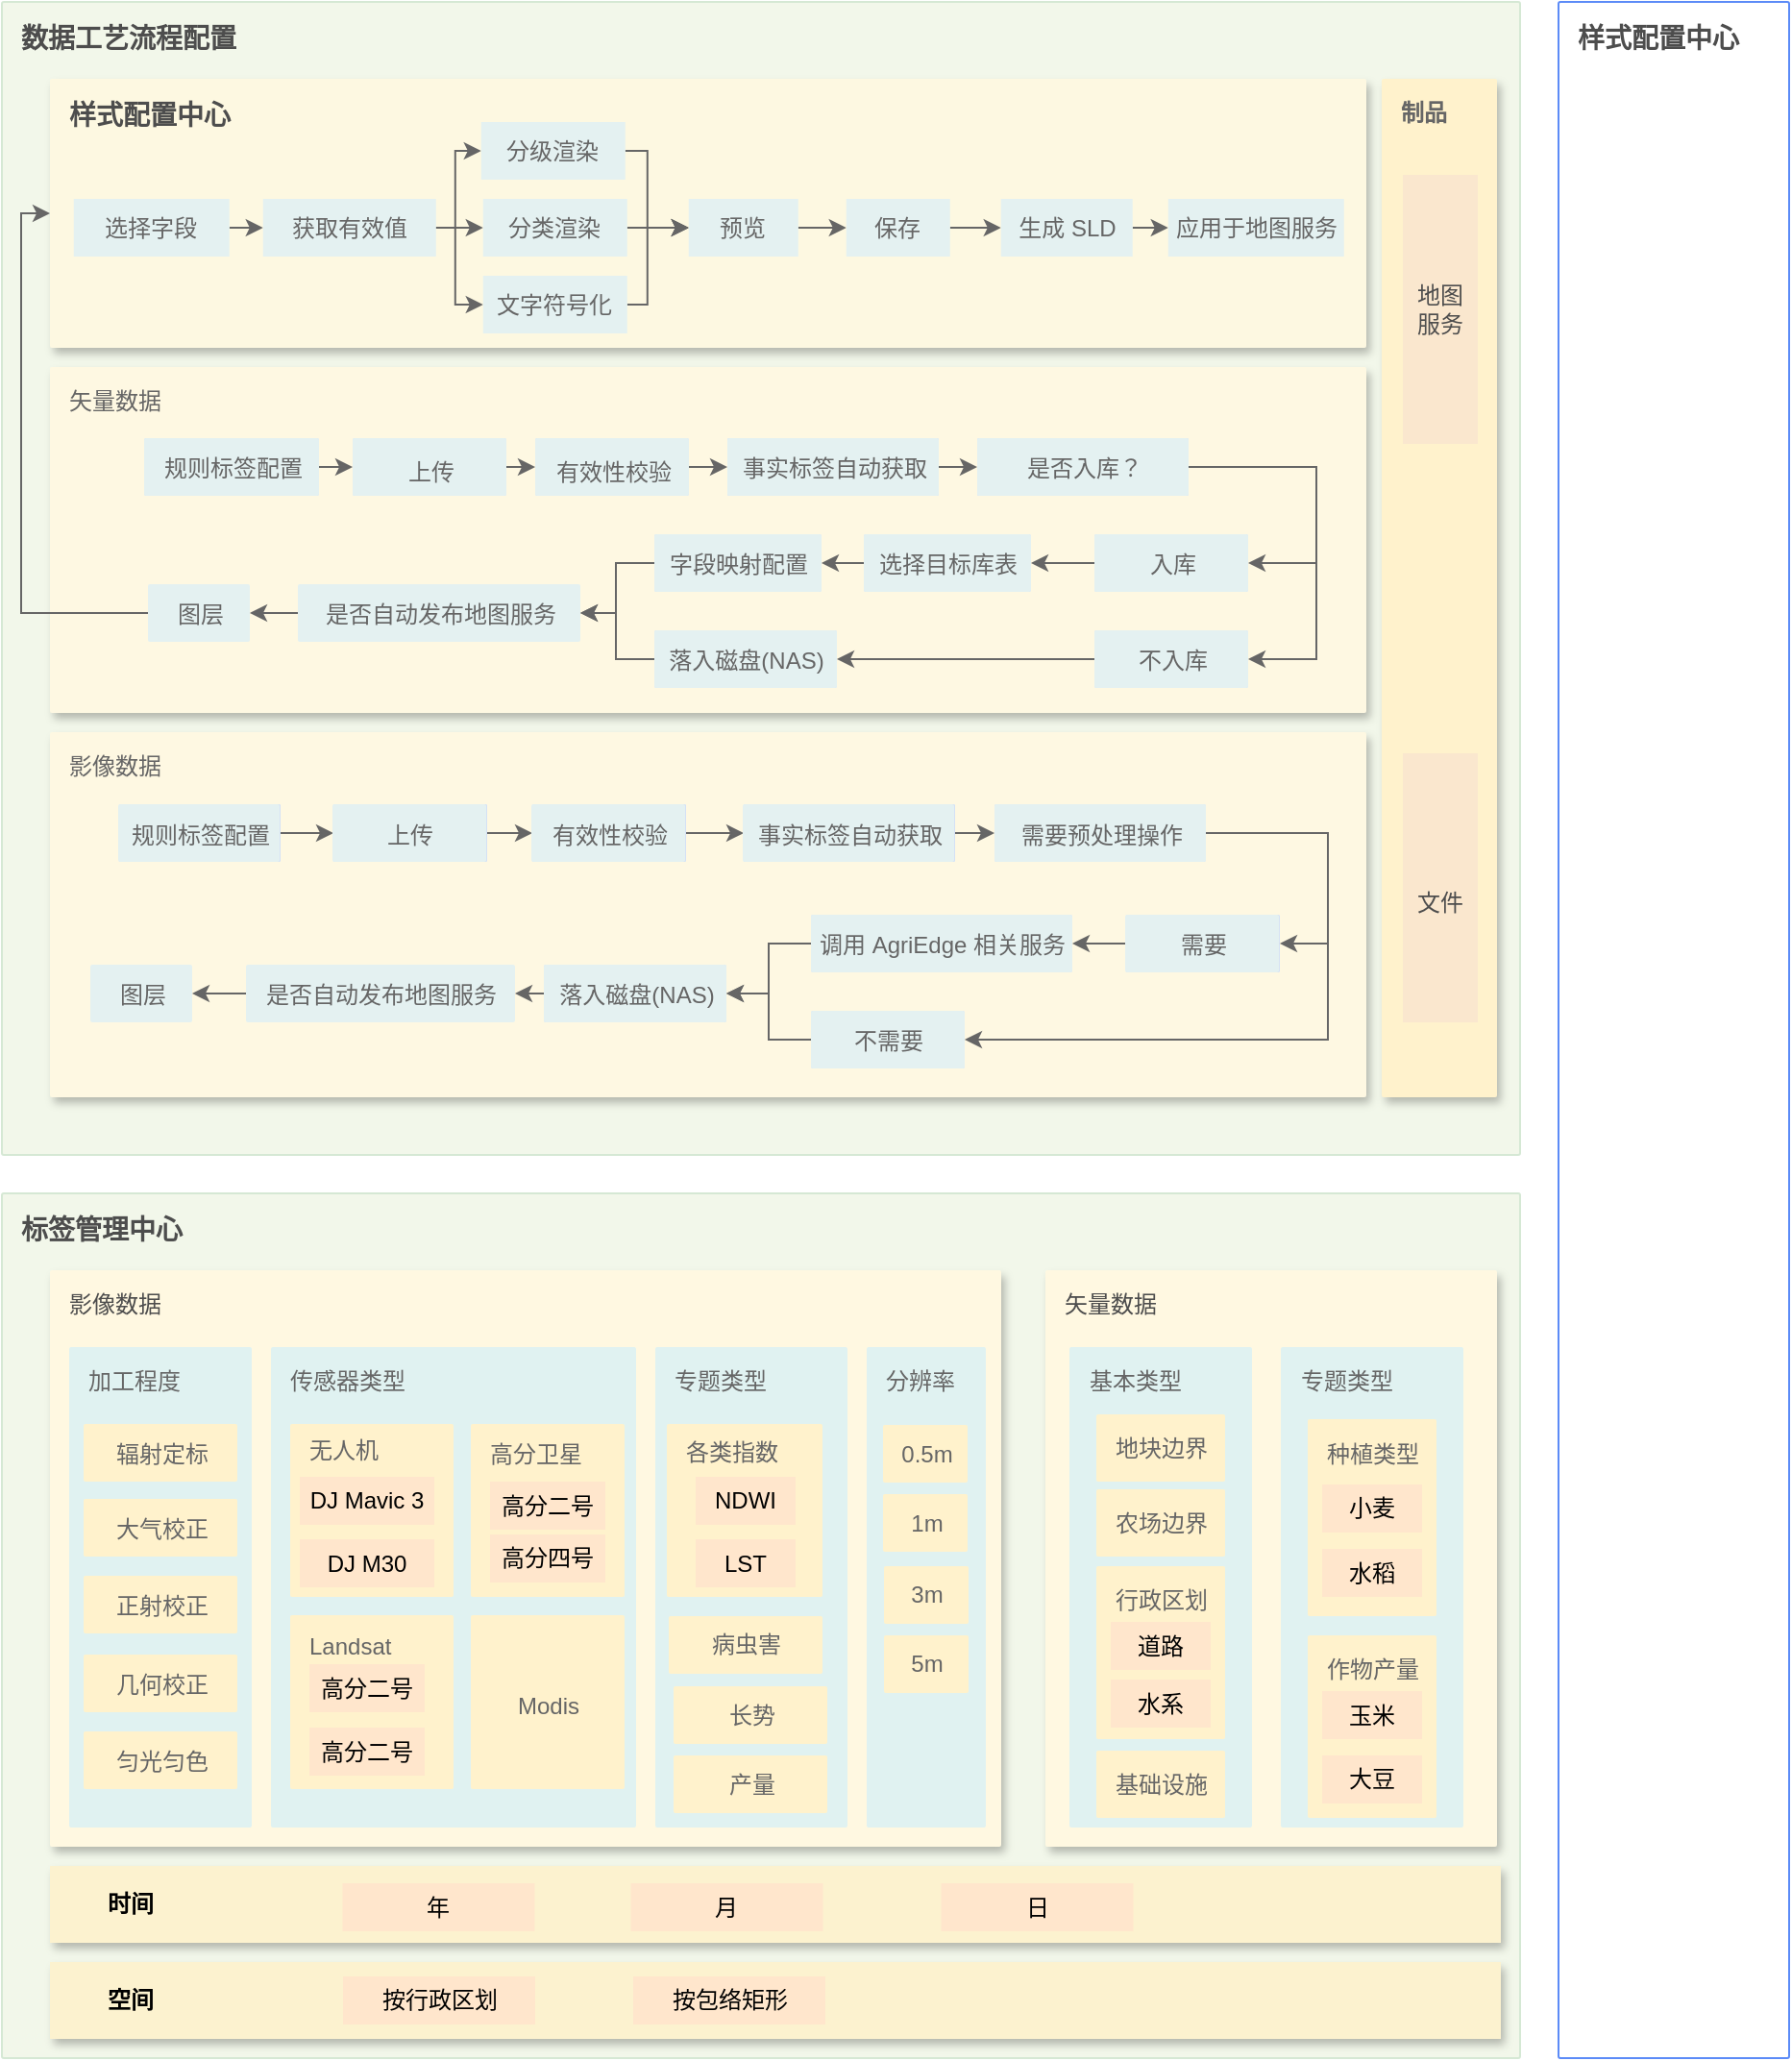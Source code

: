 <mxfile version="20.2.2" type="github">
  <diagram id="C5RBs43oDa-KdzZeNtuy" name="Page-1">
    <mxGraphModel dx="1171" dy="837" grid="1" gridSize="10" guides="1" tooltips="1" connect="1" arrows="1" fold="1" page="1" pageScale="1" pageWidth="827" pageHeight="1169" math="0" shadow="0">
      <root>
        <mxCell id="WIyWlLk6GJQsqaUBKTNV-0" />
        <mxCell id="WIyWlLk6GJQsqaUBKTNV-1" parent="WIyWlLk6GJQsqaUBKTNV-0" />
        <mxCell id="CGNY96M8Sa9pFSSGAjqj-4" value="标签管理中心" style="sketch=0;points=[[0,0,0],[0.25,0,0],[0.5,0,0],[0.75,0,0],[1,0,0],[1,0.25,0],[1,0.5,0],[1,0.75,0],[1,1,0],[0.75,1,0],[0.5,1,0],[0.25,1,0],[0,1,0],[0,0.75,0],[0,0.5,0],[0,0.25,0]];rounded=1;absoluteArcSize=1;arcSize=2;html=1;strokeColor=#D5E8D4;gradientColor=none;shadow=0;dashed=0;fontSize=14;fontColor=#4D4D4D;align=left;verticalAlign=top;spacing=10;spacingTop=-4;fillColor=#F2F7EA;fontStyle=1;strokeWidth=1;" vertex="1" parent="WIyWlLk6GJQsqaUBKTNV-1">
          <mxGeometry x="240" y="940" width="790" height="450" as="geometry" />
        </mxCell>
        <mxCell id="CGNY96M8Sa9pFSSGAjqj-5" value="数据工艺流程配置" style="sketch=0;points=[[0,0,0],[0.25,0,0],[0.5,0,0],[0.75,0,0],[1,0,0],[1,0.25,0],[1,0.5,0],[1,0.75,0],[1,1,0],[0.75,1,0],[0.5,1,0],[0.25,1,0],[0,1,0],[0,0.75,0],[0,0.5,0],[0,0.25,0]];rounded=1;absoluteArcSize=1;arcSize=2;html=1;strokeColor=#D5E8D4;gradientColor=none;shadow=0;dashed=0;fontSize=14;fontColor=#4D4D4D;align=left;verticalAlign=top;spacing=10;spacingTop=-4;fillColor=#f2f7ea;fontStyle=1;strokeWidth=1;" vertex="1" parent="WIyWlLk6GJQsqaUBKTNV-1">
          <mxGeometry x="240" y="320" width="790" height="600" as="geometry" />
        </mxCell>
        <mxCell id="CGNY96M8Sa9pFSSGAjqj-7" value="影像数据" style="sketch=0;points=[[0,0,0],[0.25,0,0],[0.5,0,0],[0.75,0,0],[1,0,0],[1,0.25,0],[1,0.5,0],[1,0.75,0],[1,1,0],[0.75,1,0],[0.5,1,0],[0.25,1,0],[0,1,0],[0,0.75,0],[0,0.5,0],[0,0.25,0]];rounded=1;absoluteArcSize=1;arcSize=2;html=1;strokeColor=none;gradientColor=none;shadow=1;dashed=0;fontSize=12;fontColor=#4D4D4D;align=left;verticalAlign=top;spacing=10;spacingTop=-4;fillColor=#FFF8E1;" vertex="1" parent="WIyWlLk6GJQsqaUBKTNV-1">
          <mxGeometry x="265" y="980" width="495" height="300" as="geometry" />
        </mxCell>
        <mxCell id="CGNY96M8Sa9pFSSGAjqj-8" value="矢量数据" style="sketch=0;points=[[0,0,0],[0.25,0,0],[0.5,0,0],[0.75,0,0],[1,0,0],[1,0.25,0],[1,0.5,0],[1,0.75,0],[1,1,0],[0.75,1,0],[0.5,1,0],[0.25,1,0],[0,1,0],[0,0.75,0],[0,0.5,0],[0,0.25,0]];rounded=1;absoluteArcSize=1;arcSize=2;html=1;strokeColor=none;gradientColor=none;shadow=1;dashed=0;fontSize=12;fontColor=#4D4D4D;align=left;verticalAlign=top;spacing=10;spacingTop=-4;fillColor=#FFF8E1;" vertex="1" parent="WIyWlLk6GJQsqaUBKTNV-1">
          <mxGeometry x="783" y="980" width="235" height="300" as="geometry" />
        </mxCell>
        <mxCell id="CGNY96M8Sa9pFSSGAjqj-23" value="加工程度" style="sketch=0;points=[[0,0,0],[0.25,0,0],[0.5,0,0],[0.75,0,0],[1,0,0],[1,0.25,0],[1,0.5,0],[1,0.75,0],[1,1,0],[0.75,1,0],[0.5,1,0],[0.25,1,0],[0,1,0],[0,0.75,0],[0,0.5,0],[0,0.25,0]];rounded=1;absoluteArcSize=1;arcSize=2;html=1;strokeColor=none;gradientColor=none;shadow=0;dashed=0;fontSize=12;fontColor=#666666;align=left;verticalAlign=top;spacing=10;spacingTop=-4;fillColor=#E0F2F1;" vertex="1" parent="WIyWlLk6GJQsqaUBKTNV-1">
          <mxGeometry x="275" y="1020" width="95" height="250" as="geometry" />
        </mxCell>
        <mxCell id="CGNY96M8Sa9pFSSGAjqj-24" value="传感器类型" style="sketch=0;points=[[0,0,0],[0.25,0,0],[0.5,0,0],[0.75,0,0],[1,0,0],[1,0.25,0],[1,0.5,0],[1,0.75,0],[1,1,0],[0.75,1,0],[0.5,1,0],[0.25,1,0],[0,1,0],[0,0.75,0],[0,0.5,0],[0,0.25,0]];rounded=1;absoluteArcSize=1;arcSize=2;html=1;strokeColor=none;gradientColor=none;shadow=0;dashed=0;fontSize=12;fontColor=#666666;align=left;verticalAlign=top;spacing=10;spacingTop=-4;fillColor=#E0F2F1;" vertex="1" parent="WIyWlLk6GJQsqaUBKTNV-1">
          <mxGeometry x="380" y="1020" width="190" height="250" as="geometry" />
        </mxCell>
        <mxCell id="CGNY96M8Sa9pFSSGAjqj-25" value="专题类型" style="sketch=0;points=[[0,0,0],[0.25,0,0],[0.5,0,0],[0.75,0,0],[1,0,0],[1,0.25,0],[1,0.5,0],[1,0.75,0],[1,1,0],[0.75,1,0],[0.5,1,0],[0.25,1,0],[0,1,0],[0,0.75,0],[0,0.5,0],[0,0.25,0]];rounded=1;absoluteArcSize=1;arcSize=2;html=1;strokeColor=none;gradientColor=none;shadow=0;dashed=0;fontSize=12;fontColor=#666666;align=left;verticalAlign=top;spacing=10;spacingTop=-4;fillColor=#E0F2F1;" vertex="1" parent="WIyWlLk6GJQsqaUBKTNV-1">
          <mxGeometry x="580" y="1020" width="100" height="250" as="geometry" />
        </mxCell>
        <mxCell id="CGNY96M8Sa9pFSSGAjqj-26" value="基本类型" style="sketch=0;points=[[0,0,0],[0.25,0,0],[0.5,0,0],[0.75,0,0],[1,0,0],[1,0.25,0],[1,0.5,0],[1,0.75,0],[1,1,0],[0.75,1,0],[0.5,1,0],[0.25,1,0],[0,1,0],[0,0.75,0],[0,0.5,0],[0,0.25,0]];rounded=1;absoluteArcSize=1;arcSize=2;html=1;strokeColor=none;gradientColor=none;shadow=0;dashed=0;fontSize=12;fontColor=#666666;align=left;verticalAlign=top;spacing=10;spacingTop=-4;fillColor=#E0F2F1;" vertex="1" parent="WIyWlLk6GJQsqaUBKTNV-1">
          <mxGeometry x="795.5" y="1020" width="95" height="250" as="geometry" />
        </mxCell>
        <mxCell id="CGNY96M8Sa9pFSSGAjqj-27" value="专题类型" style="sketch=0;points=[[0,0,0],[0.25,0,0],[0.5,0,0],[0.75,0,0],[1,0,0],[1,0.25,0],[1,0.5,0],[1,0.75,0],[1,1,0],[0.75,1,0],[0.5,1,0],[0.25,1,0],[0,1,0],[0,0.75,0],[0,0.5,0],[0,0.25,0]];rounded=1;absoluteArcSize=1;arcSize=2;html=1;strokeColor=none;gradientColor=none;shadow=0;dashed=0;fontSize=12;fontColor=#666666;align=left;verticalAlign=top;spacing=10;spacingTop=-4;fillColor=#E0F2F1;" vertex="1" parent="WIyWlLk6GJQsqaUBKTNV-1">
          <mxGeometry x="905.5" y="1020" width="95" height="250" as="geometry" />
        </mxCell>
        <mxCell id="CGNY96M8Sa9pFSSGAjqj-29" value="辐射定标" style="sketch=0;points=[[0,0,0],[0.25,0,0],[0.5,0,0],[0.75,0,0],[1,0,0],[1,0.25,0],[1,0.5,0],[1,0.75,0],[1,1,0],[0.75,1,0],[0.5,1,0],[0.25,1,0],[0,1,0],[0,0.75,0],[0,0.5,0],[0,0.25,0]];rounded=1;absoluteArcSize=1;arcSize=2;html=1;strokeColor=none;gradientColor=none;shadow=0;dashed=0;fontSize=12;fontColor=#666666;align=center;verticalAlign=top;spacing=10;spacingTop=-6;fillColor=#FFF2CC;" vertex="1" parent="WIyWlLk6GJQsqaUBKTNV-1">
          <mxGeometry x="282.5" y="1060" width="80" height="30" as="geometry" />
        </mxCell>
        <mxCell id="CGNY96M8Sa9pFSSGAjqj-30" value="大气校正" style="sketch=0;points=[[0,0,0],[0.25,0,0],[0.5,0,0],[0.75,0,0],[1,0,0],[1,0.25,0],[1,0.5,0],[1,0.75,0],[1,1,0],[0.75,1,0],[0.5,1,0],[0.25,1,0],[0,1,0],[0,0.75,0],[0,0.5,0],[0,0.25,0]];rounded=1;absoluteArcSize=1;arcSize=2;html=1;strokeColor=none;gradientColor=none;shadow=0;dashed=0;fontSize=12;fontColor=#666666;align=center;verticalAlign=top;spacing=10;spacingTop=-6;fillColor=#FFF2CC;" vertex="1" parent="WIyWlLk6GJQsqaUBKTNV-1">
          <mxGeometry x="282.5" y="1099" width="80" height="30" as="geometry" />
        </mxCell>
        <mxCell id="CGNY96M8Sa9pFSSGAjqj-31" value="正射校正" style="sketch=0;points=[[0,0,0],[0.25,0,0],[0.5,0,0],[0.75,0,0],[1,0,0],[1,0.25,0],[1,0.5,0],[1,0.75,0],[1,1,0],[0.75,1,0],[0.5,1,0],[0.25,1,0],[0,1,0],[0,0.75,0],[0,0.5,0],[0,0.25,0]];rounded=1;absoluteArcSize=1;arcSize=2;html=1;strokeColor=none;gradientColor=none;shadow=0;dashed=0;fontSize=12;fontColor=#666666;align=center;verticalAlign=top;spacing=10;spacingTop=-6;fillColor=#FFF2CC;" vertex="1" parent="WIyWlLk6GJQsqaUBKTNV-1">
          <mxGeometry x="282.5" y="1139" width="80" height="30" as="geometry" />
        </mxCell>
        <mxCell id="CGNY96M8Sa9pFSSGAjqj-32" value="几何校正" style="sketch=0;points=[[0,0,0],[0.25,0,0],[0.5,0,0],[0.75,0,0],[1,0,0],[1,0.25,0],[1,0.5,0],[1,0.75,0],[1,1,0],[0.75,1,0],[0.5,1,0],[0.25,1,0],[0,1,0],[0,0.75,0],[0,0.5,0],[0,0.25,0]];rounded=1;absoluteArcSize=1;arcSize=2;html=1;strokeColor=none;gradientColor=none;shadow=0;dashed=0;fontSize=12;fontColor=#666666;align=center;verticalAlign=top;spacing=10;spacingTop=-6;fillColor=#FFF2CC;" vertex="1" parent="WIyWlLk6GJQsqaUBKTNV-1">
          <mxGeometry x="282.5" y="1180" width="80" height="30" as="geometry" />
        </mxCell>
        <mxCell id="CGNY96M8Sa9pFSSGAjqj-33" value="匀光匀色" style="sketch=0;points=[[0,0,0],[0.25,0,0],[0.5,0,0],[0.75,0,0],[1,0,0],[1,0.25,0],[1,0.5,0],[1,0.75,0],[1,1,0],[0.75,1,0],[0.5,1,0],[0.25,1,0],[0,1,0],[0,0.75,0],[0,0.5,0],[0,0.25,0]];rounded=1;absoluteArcSize=1;arcSize=2;html=1;strokeColor=none;gradientColor=none;shadow=0;dashed=0;fontSize=12;fontColor=#666666;align=center;verticalAlign=top;spacing=10;spacingTop=-6;fillColor=#FFF2CC;" vertex="1" parent="WIyWlLk6GJQsqaUBKTNV-1">
          <mxGeometry x="282.5" y="1220" width="80" height="30" as="geometry" />
        </mxCell>
        <mxCell id="CGNY96M8Sa9pFSSGAjqj-34" value="无人机" style="sketch=0;points=[[0,0,0],[0.25,0,0],[0.5,0,0],[0.75,0,0],[1,0,0],[1,0.25,0],[1,0.5,0],[1,0.75,0],[1,1,0],[0.75,1,0],[0.5,1,0],[0.25,1,0],[0,1,0],[0,0.75,0],[0,0.5,0],[0,0.25,0]];rounded=1;absoluteArcSize=1;arcSize=2;html=1;strokeColor=none;gradientColor=none;shadow=0;dashed=0;fontSize=12;fontColor=#666666;align=left;verticalAlign=top;spacing=10;spacingTop=-8;fillColor=#FFF2CC;" vertex="1" parent="WIyWlLk6GJQsqaUBKTNV-1">
          <mxGeometry x="390" y="1060" width="85" height="90" as="geometry" />
        </mxCell>
        <mxCell id="CGNY96M8Sa9pFSSGAjqj-35" value="高分卫星" style="sketch=0;points=[[0,0,0],[0.25,0,0],[0.5,0,0],[0.75,0,0],[1,0,0],[1,0.25,0],[1,0.5,0],[1,0.75,0],[1,1,0],[0.75,1,0],[0.5,1,0],[0.25,1,0],[0,1,0],[0,0.75,0],[0,0.5,0],[0,0.25,0]];rounded=1;absoluteArcSize=1;arcSize=2;html=1;strokeColor=none;gradientColor=none;shadow=0;dashed=0;fontSize=12;fontColor=#666666;align=left;verticalAlign=top;spacing=10;spacingTop=-6;fillColor=#FFF2CC;" vertex="1" parent="WIyWlLk6GJQsqaUBKTNV-1">
          <mxGeometry x="484" y="1060" width="80" height="90" as="geometry" />
        </mxCell>
        <mxCell id="CGNY96M8Sa9pFSSGAjqj-36" value="Landsat" style="sketch=0;points=[[0,0,0],[0.25,0,0],[0.5,0,0],[0.75,0,0],[1,0,0],[1,0.25,0],[1,0.5,0],[1,0.75,0],[1,1,0],[0.75,1,0],[0.5,1,0],[0.25,1,0],[0,1,0],[0,0.75,0],[0,0.5,0],[0,0.25,0]];rounded=1;absoluteArcSize=1;arcSize=2;html=1;strokeColor=none;gradientColor=none;shadow=0;dashed=0;fontSize=12;fontColor=#666666;align=left;verticalAlign=top;spacing=10;spacingTop=-6;fillColor=#FFF2CC;" vertex="1" parent="WIyWlLk6GJQsqaUBKTNV-1">
          <mxGeometry x="390" y="1159.5" width="85" height="90.5" as="geometry" />
        </mxCell>
        <mxCell id="CGNY96M8Sa9pFSSGAjqj-37" value="&lt;br&gt;&lt;br&gt;Modis" style="sketch=0;points=[[0,0,0],[0.25,0,0],[0.5,0,0],[0.75,0,0],[1,0,0],[1,0.25,0],[1,0.5,0],[1,0.75,0],[1,1,0],[0.75,1,0],[0.5,1,0],[0.25,1,0],[0,1,0],[0,0.75,0],[0,0.5,0],[0,0.25,0]];rounded=1;absoluteArcSize=1;arcSize=2;html=1;strokeColor=none;gradientColor=none;shadow=0;dashed=0;fontSize=12;fontColor=#666666;align=center;verticalAlign=top;spacing=10;spacingTop=-4;fillColor=#FFF2CC;" vertex="1" parent="WIyWlLk6GJQsqaUBKTNV-1">
          <mxGeometry x="484" y="1159.5" width="80" height="90.5" as="geometry" />
        </mxCell>
        <mxCell id="CGNY96M8Sa9pFSSGAjqj-42" value="DJ Mavic 3" style="rounded=0;whiteSpace=wrap;html=1;fontColor=#333333;fillColor=#f5f5f5;strokeColor=none;" vertex="1" parent="WIyWlLk6GJQsqaUBKTNV-1">
          <mxGeometry x="395" y="1087.5" width="70" height="25" as="geometry" />
        </mxCell>
        <mxCell id="CGNY96M8Sa9pFSSGAjqj-43" value="高分二号" style="rounded=0;whiteSpace=wrap;html=1;fontColor=#333333;fillColor=#f5f5f5;strokeColor=none;" vertex="1" parent="WIyWlLk6GJQsqaUBKTNV-1">
          <mxGeometry x="494" y="1090" width="60" height="25" as="geometry" />
        </mxCell>
        <mxCell id="CGNY96M8Sa9pFSSGAjqj-44" value="高分四号" style="rounded=0;whiteSpace=wrap;html=1;fontColor=#333333;fillColor=#f5f5f5;strokeColor=none;" vertex="1" parent="WIyWlLk6GJQsqaUBKTNV-1">
          <mxGeometry x="494" y="1117.5" width="60" height="25" as="geometry" />
        </mxCell>
        <mxCell id="CGNY96M8Sa9pFSSGAjqj-47" value="DJ M30" style="rounded=0;whiteSpace=wrap;html=1;fontColor=#333333;fillColor=#f5f5f5;strokeColor=none;" vertex="1" parent="WIyWlLk6GJQsqaUBKTNV-1">
          <mxGeometry x="395" y="1120" width="70" height="25" as="geometry" />
        </mxCell>
        <mxCell id="CGNY96M8Sa9pFSSGAjqj-49" value="各类指数" style="sketch=0;points=[[0,0,0],[0.25,0,0],[0.5,0,0],[0.75,0,0],[1,0,0],[1,0.25,0],[1,0.5,0],[1,0.75,0],[1,1,0],[0.75,1,0],[0.5,1,0],[0.25,1,0],[0,1,0],[0,0.75,0],[0,0.5,0],[0,0.25,0]];rounded=1;absoluteArcSize=1;arcSize=2;html=1;strokeColor=none;gradientColor=none;shadow=0;dashed=0;fontSize=12;fontColor=#666666;align=left;verticalAlign=top;spacing=10;spacingTop=-7;fillColor=#FFF2CC;" vertex="1" parent="WIyWlLk6GJQsqaUBKTNV-1">
          <mxGeometry x="586" y="1060" width="81" height="90" as="geometry" />
        </mxCell>
        <mxCell id="CGNY96M8Sa9pFSSGAjqj-52" value="病虫害" style="sketch=0;points=[[0,0,0],[0.25,0,0],[0.5,0,0],[0.75,0,0],[1,0,0],[1,0.25,0],[1,0.5,0],[1,0.75,0],[1,1,0],[0.75,1,0],[0.5,1,0],[0.25,1,0],[0,1,0],[0,0.75,0],[0,0.5,0],[0,0.25,0]];rounded=1;absoluteArcSize=1;arcSize=2;html=1;strokeColor=none;gradientColor=none;shadow=0;dashed=0;fontSize=12;fontColor=#666666;align=center;verticalAlign=top;spacing=10;spacingTop=-7;fillColor=#FFF2CC;" vertex="1" parent="WIyWlLk6GJQsqaUBKTNV-1">
          <mxGeometry x="587" y="1160" width="80" height="30" as="geometry" />
        </mxCell>
        <mxCell id="CGNY96M8Sa9pFSSGAjqj-55" value="DJ Mavic 3" style="rounded=0;whiteSpace=wrap;html=1;fontColor=#333333;fillColor=#f5f5f5;strokeColor=none;" vertex="1" parent="WIyWlLk6GJQsqaUBKTNV-1">
          <mxGeometry x="395" y="1087.5" width="70" height="25" as="geometry" />
        </mxCell>
        <mxCell id="CGNY96M8Sa9pFSSGAjqj-56" value="DJ M30" style="rounded=0;whiteSpace=wrap;html=1;fontColor=#333333;fillColor=#f5f5f5;strokeColor=none;" vertex="1" parent="WIyWlLk6GJQsqaUBKTNV-1">
          <mxGeometry x="395" y="1120" width="70" height="25" as="geometry" />
        </mxCell>
        <mxCell id="CGNY96M8Sa9pFSSGAjqj-58" value="DJ M30" style="rounded=0;whiteSpace=wrap;html=1;fontColor=#333333;fillColor=#f5f5f5;strokeColor=none;" vertex="1" parent="WIyWlLk6GJQsqaUBKTNV-1">
          <mxGeometry x="395" y="1120" width="70" height="25" as="geometry" />
        </mxCell>
        <mxCell id="CGNY96M8Sa9pFSSGAjqj-61" value="高分二号" style="rounded=0;whiteSpace=wrap;html=1;fontColor=#333333;fillColor=#f5f5f5;strokeColor=none;" vertex="1" parent="WIyWlLk6GJQsqaUBKTNV-1">
          <mxGeometry x="494" y="1090" width="60" height="25" as="geometry" />
        </mxCell>
        <mxCell id="CGNY96M8Sa9pFSSGAjqj-62" value="DJ M30" style="rounded=0;whiteSpace=wrap;html=1;fontColor=#333333;fillColor=#f5f5f5;strokeColor=none;" vertex="1" parent="WIyWlLk6GJQsqaUBKTNV-1">
          <mxGeometry x="395" y="1120" width="70" height="25" as="geometry" />
        </mxCell>
        <mxCell id="CGNY96M8Sa9pFSSGAjqj-65" value="高分二号" style="rounded=0;whiteSpace=wrap;html=1;fontColor=#333333;fillColor=#f5f5f5;strokeColor=none;" vertex="1" parent="WIyWlLk6GJQsqaUBKTNV-1">
          <mxGeometry x="494" y="1090" width="60" height="25" as="geometry" />
        </mxCell>
        <mxCell id="CGNY96M8Sa9pFSSGAjqj-66" value="DJ M30" style="rounded=0;whiteSpace=wrap;html=1;fontColor=#333333;fillColor=#f5f5f5;strokeColor=none;" vertex="1" parent="WIyWlLk6GJQsqaUBKTNV-1">
          <mxGeometry x="395" y="1120" width="70" height="25" as="geometry" />
        </mxCell>
        <mxCell id="CGNY96M8Sa9pFSSGAjqj-69" value="高分二号" style="rounded=0;whiteSpace=wrap;html=1;fontColor=#333333;fillColor=#f5f5f5;strokeColor=none;" vertex="1" parent="WIyWlLk6GJQsqaUBKTNV-1">
          <mxGeometry x="494" y="1090" width="60" height="25" as="geometry" />
        </mxCell>
        <mxCell id="CGNY96M8Sa9pFSSGAjqj-78" value="DJ Mavic 3" style="rounded=0;whiteSpace=wrap;html=1;fontColor=#333333;fillColor=#f5f5f5;strokeColor=none;" vertex="1" parent="WIyWlLk6GJQsqaUBKTNV-1">
          <mxGeometry x="395" y="1087.5" width="70" height="25" as="geometry" />
        </mxCell>
        <mxCell id="CGNY96M8Sa9pFSSGAjqj-79" value="DJ M30" style="rounded=0;whiteSpace=wrap;html=1;fontColor=#333333;fillColor=#f5f5f5;strokeColor=none;" vertex="1" parent="WIyWlLk6GJQsqaUBKTNV-1">
          <mxGeometry x="395" y="1120" width="70" height="25" as="geometry" />
        </mxCell>
        <mxCell id="CGNY96M8Sa9pFSSGAjqj-82" value="DJ Mavic 3" style="rounded=0;whiteSpace=wrap;html=1;fontColor=#333333;fillColor=#f5f5f5;strokeColor=none;" vertex="1" parent="WIyWlLk6GJQsqaUBKTNV-1">
          <mxGeometry x="395" y="1087.5" width="70" height="25" as="geometry" />
        </mxCell>
        <mxCell id="CGNY96M8Sa9pFSSGAjqj-83" value="DJ M30" style="rounded=0;whiteSpace=wrap;html=1;fontColor=#333333;fillColor=#f5f5f5;strokeColor=none;" vertex="1" parent="WIyWlLk6GJQsqaUBKTNV-1">
          <mxGeometry x="395" y="1120" width="70" height="25" as="geometry" />
        </mxCell>
        <mxCell id="CGNY96M8Sa9pFSSGAjqj-86" value="高分四号" style="rounded=0;whiteSpace=wrap;html=1;fontColor=#333333;fillColor=#f5f5f5;strokeColor=none;" vertex="1" parent="WIyWlLk6GJQsqaUBKTNV-1">
          <mxGeometry x="494" y="1117.5" width="60" height="25" as="geometry" />
        </mxCell>
        <mxCell id="CGNY96M8Sa9pFSSGAjqj-87" value="DJ Mavic 3" style="rounded=0;whiteSpace=wrap;html=1;fontColor=#333333;fillColor=#f5f5f5;strokeColor=none;" vertex="1" parent="WIyWlLk6GJQsqaUBKTNV-1">
          <mxGeometry x="395" y="1087.5" width="70" height="25" as="geometry" />
        </mxCell>
        <mxCell id="CGNY96M8Sa9pFSSGAjqj-88" value="DJ M30" style="rounded=0;whiteSpace=wrap;html=1;fontColor=#333333;fillColor=#f5f5f5;strokeColor=none;" vertex="1" parent="WIyWlLk6GJQsqaUBKTNV-1">
          <mxGeometry x="395" y="1120" width="70" height="25" as="geometry" />
        </mxCell>
        <mxCell id="CGNY96M8Sa9pFSSGAjqj-91" value="高分四号" style="rounded=0;whiteSpace=wrap;html=1;fontColor=#333333;fillColor=#f5f5f5;strokeColor=none;" vertex="1" parent="WIyWlLk6GJQsqaUBKTNV-1">
          <mxGeometry x="494" y="1117.5" width="60" height="25" as="geometry" />
        </mxCell>
        <mxCell id="CGNY96M8Sa9pFSSGAjqj-70" value="LST" style="rounded=0;whiteSpace=wrap;html=1;fillColor=#ffe6cc;strokeColor=none;" vertex="1" parent="WIyWlLk6GJQsqaUBKTNV-1">
          <mxGeometry x="601" y="1120" width="52" height="25" as="geometry" />
        </mxCell>
        <mxCell id="CGNY96M8Sa9pFSSGAjqj-71" value="NDWI" style="rounded=0;whiteSpace=wrap;html=1;fillColor=#ffe6cc;strokeColor=none;" vertex="1" parent="WIyWlLk6GJQsqaUBKTNV-1">
          <mxGeometry x="601" y="1087.5" width="52" height="25" as="geometry" />
        </mxCell>
        <mxCell id="CGNY96M8Sa9pFSSGAjqj-92" value="DJ Mavic 3" style="rounded=0;whiteSpace=wrap;html=1;fillColor=#ffe6cc;strokeColor=none;" vertex="1" parent="WIyWlLk6GJQsqaUBKTNV-1">
          <mxGeometry x="395" y="1087.5" width="70" height="25" as="geometry" />
        </mxCell>
        <mxCell id="CGNY96M8Sa9pFSSGAjqj-93" value="DJ M30" style="rounded=0;whiteSpace=wrap;html=1;fillColor=#ffe6cc;strokeColor=none;" vertex="1" parent="WIyWlLk6GJQsqaUBKTNV-1">
          <mxGeometry x="395" y="1120" width="70" height="25" as="geometry" />
        </mxCell>
        <mxCell id="CGNY96M8Sa9pFSSGAjqj-94" value="高分二号" style="rounded=0;whiteSpace=wrap;html=1;fillColor=#ffe6cc;strokeColor=none;" vertex="1" parent="WIyWlLk6GJQsqaUBKTNV-1">
          <mxGeometry x="400" y="1185" width="60" height="25" as="geometry" />
        </mxCell>
        <mxCell id="CGNY96M8Sa9pFSSGAjqj-95" value="高分二号" style="rounded=0;whiteSpace=wrap;html=1;fillColor=#ffe6cc;strokeColor=none;" vertex="1" parent="WIyWlLk6GJQsqaUBKTNV-1">
          <mxGeometry x="400" y="1218" width="60" height="25" as="geometry" />
        </mxCell>
        <mxCell id="CGNY96M8Sa9pFSSGAjqj-96" value="高分四号" style="rounded=0;whiteSpace=wrap;html=1;fillColor=#ffe6cc;strokeColor=none;" vertex="1" parent="WIyWlLk6GJQsqaUBKTNV-1">
          <mxGeometry x="494" y="1117.5" width="60" height="25" as="geometry" />
        </mxCell>
        <mxCell id="CGNY96M8Sa9pFSSGAjqj-97" value="高分二号" style="rounded=0;whiteSpace=wrap;html=1;fillColor=#ffe6cc;strokeColor=none;" vertex="1" parent="WIyWlLk6GJQsqaUBKTNV-1">
          <mxGeometry x="494" y="1090" width="60" height="25" as="geometry" />
        </mxCell>
        <mxCell id="CGNY96M8Sa9pFSSGAjqj-98" value="地块边界" style="sketch=0;points=[[0,0,0],[0.25,0,0],[0.5,0,0],[0.75,0,0],[1,0,0],[1,0.25,0],[1,0.5,0],[1,0.75,0],[1,1,0],[0.75,1,0],[0.5,1,0],[0.25,1,0],[0,1,0],[0,0.75,0],[0,0.5,0],[0,0.25,0]];rounded=1;absoluteArcSize=1;arcSize=2;html=1;strokeColor=none;gradientColor=none;shadow=0;dashed=0;fontSize=12;fontColor=#666666;align=center;verticalAlign=top;spacing=10;spacingTop=-4;fillColor=#FFF2CC;" vertex="1" parent="WIyWlLk6GJQsqaUBKTNV-1">
          <mxGeometry x="809.5" y="1055" width="67" height="35" as="geometry" />
        </mxCell>
        <mxCell id="CGNY96M8Sa9pFSSGAjqj-99" value="农场边界" style="sketch=0;points=[[0,0,0],[0.25,0,0],[0.5,0,0],[0.75,0,0],[1,0,0],[1,0.25,0],[1,0.5,0],[1,0.75,0],[1,1,0],[0.75,1,0],[0.5,1,0],[0.25,1,0],[0,1,0],[0,0.75,0],[0,0.5,0],[0,0.25,0]];rounded=1;absoluteArcSize=1;arcSize=2;html=1;strokeColor=none;gradientColor=none;shadow=0;dashed=0;fontSize=12;fontColor=#666666;align=center;verticalAlign=top;spacing=10;spacingTop=-4;fillColor=#FFF2CC;" vertex="1" parent="WIyWlLk6GJQsqaUBKTNV-1">
          <mxGeometry x="809.5" y="1094" width="67" height="35" as="geometry" />
        </mxCell>
        <mxCell id="CGNY96M8Sa9pFSSGAjqj-100" value="行政区划" style="sketch=0;points=[[0,0,0],[0.25,0,0],[0.5,0,0],[0.75,0,0],[1,0,0],[1,0.25,0],[1,0.5,0],[1,0.75,0],[1,1,0],[0.75,1,0],[0.5,1,0],[0.25,1,0],[0,1,0],[0,0.75,0],[0,0.5,0],[0,0.25,0]];rounded=1;absoluteArcSize=1;arcSize=2;html=1;strokeColor=none;gradientColor=none;shadow=0;dashed=0;fontSize=12;fontColor=#666666;align=center;verticalAlign=top;spacing=10;spacingTop=-4;fillColor=#FFF2CC;" vertex="1" parent="WIyWlLk6GJQsqaUBKTNV-1">
          <mxGeometry x="809.5" y="1134" width="67" height="90" as="geometry" />
        </mxCell>
        <mxCell id="CGNY96M8Sa9pFSSGAjqj-101" value="基础设施" style="sketch=0;points=[[0,0,0],[0.25,0,0],[0.5,0,0],[0.75,0,0],[1,0,0],[1,0.25,0],[1,0.5,0],[1,0.75,0],[1,1,0],[0.75,1,0],[0.5,1,0],[0.25,1,0],[0,1,0],[0,0.75,0],[0,0.5,0],[0,0.25,0]];rounded=1;absoluteArcSize=1;arcSize=2;html=1;strokeColor=none;gradientColor=none;shadow=0;dashed=0;fontSize=12;fontColor=#666666;align=center;verticalAlign=top;spacing=10;spacingTop=-4;fillColor=#FFF2CC;" vertex="1" parent="WIyWlLk6GJQsqaUBKTNV-1">
          <mxGeometry x="809.5" y="1230" width="67" height="35" as="geometry" />
        </mxCell>
        <mxCell id="CGNY96M8Sa9pFSSGAjqj-102" value="道路" style="rounded=0;whiteSpace=wrap;html=1;fillColor=#ffe6cc;strokeColor=none;" vertex="1" parent="WIyWlLk6GJQsqaUBKTNV-1">
          <mxGeometry x="817" y="1163" width="52" height="25" as="geometry" />
        </mxCell>
        <mxCell id="CGNY96M8Sa9pFSSGAjqj-103" value="水系" style="rounded=0;whiteSpace=wrap;html=1;fillColor=#ffe6cc;strokeColor=none;" vertex="1" parent="WIyWlLk6GJQsqaUBKTNV-1">
          <mxGeometry x="817" y="1193" width="52" height="25" as="geometry" />
        </mxCell>
        <mxCell id="CGNY96M8Sa9pFSSGAjqj-104" value="时间" style="rounded=0;whiteSpace=wrap;html=1;fillColor=#fcf2cf;strokeColor=none;fontStyle=1;align=left;spacingLeft=28;shadow=1;" vertex="1" parent="WIyWlLk6GJQsqaUBKTNV-1">
          <mxGeometry x="265" y="1290" width="755" height="40" as="geometry" />
        </mxCell>
        <mxCell id="CGNY96M8Sa9pFSSGAjqj-105" value="空间" style="rounded=0;whiteSpace=wrap;html=1;fillColor=#FCF2CF;strokeColor=none;fontStyle=1;spacingLeft=28;align=left;shadow=1;" vertex="1" parent="WIyWlLk6GJQsqaUBKTNV-1">
          <mxGeometry x="265" y="1340" width="755" height="40" as="geometry" />
        </mxCell>
        <mxCell id="CGNY96M8Sa9pFSSGAjqj-106" value="种植类型" style="sketch=0;points=[[0,0,0],[0.25,0,0],[0.5,0,0],[0.75,0,0],[1,0,0],[1,0.25,0],[1,0.5,0],[1,0.75,0],[1,1,0],[0.75,1,0],[0.5,1,0],[0.25,1,0],[0,1,0],[0,0.75,0],[0,0.5,0],[0,0.25,0]];rounded=1;absoluteArcSize=1;arcSize=2;html=1;strokeColor=none;gradientColor=none;shadow=0;dashed=0;fontSize=12;fontColor=#666666;align=center;verticalAlign=top;spacing=10;spacingTop=-4;fillColor=#FFF2CC;" vertex="1" parent="WIyWlLk6GJQsqaUBKTNV-1">
          <mxGeometry x="919.5" y="1057.5" width="67" height="102.5" as="geometry" />
        </mxCell>
        <mxCell id="CGNY96M8Sa9pFSSGAjqj-107" value="作物产量" style="sketch=0;points=[[0,0,0],[0.25,0,0],[0.5,0,0],[0.75,0,0],[1,0,0],[1,0.25,0],[1,0.5,0],[1,0.75,0],[1,1,0],[0.75,1,0],[0.5,1,0],[0.25,1,0],[0,1,0],[0,0.75,0],[0,0.5,0],[0,0.25,0]];rounded=1;absoluteArcSize=1;arcSize=2;html=1;strokeColor=none;gradientColor=none;shadow=0;dashed=0;fontSize=12;fontColor=#666666;align=center;verticalAlign=top;spacing=10;spacingTop=-4;fillColor=#FFF2CC;" vertex="1" parent="WIyWlLk6GJQsqaUBKTNV-1">
          <mxGeometry x="919.5" y="1170" width="67" height="95" as="geometry" />
        </mxCell>
        <mxCell id="CGNY96M8Sa9pFSSGAjqj-108" value="小麦" style="rounded=0;whiteSpace=wrap;html=1;fillColor=#ffe6cc;strokeColor=none;" vertex="1" parent="WIyWlLk6GJQsqaUBKTNV-1">
          <mxGeometry x="927" y="1091.5" width="52" height="25" as="geometry" />
        </mxCell>
        <mxCell id="CGNY96M8Sa9pFSSGAjqj-109" value="水稻" style="rounded=0;whiteSpace=wrap;html=1;fillColor=#ffe6cc;strokeColor=none;" vertex="1" parent="WIyWlLk6GJQsqaUBKTNV-1">
          <mxGeometry x="927" y="1125" width="52" height="25" as="geometry" />
        </mxCell>
        <mxCell id="CGNY96M8Sa9pFSSGAjqj-110" value="玉米" style="rounded=0;whiteSpace=wrap;html=1;fillColor=#ffe6cc;strokeColor=none;" vertex="1" parent="WIyWlLk6GJQsqaUBKTNV-1">
          <mxGeometry x="927" y="1199" width="52" height="25" as="geometry" />
        </mxCell>
        <mxCell id="CGNY96M8Sa9pFSSGAjqj-111" value="大豆" style="rounded=0;whiteSpace=wrap;html=1;fillColor=#ffe6cc;strokeColor=none;" vertex="1" parent="WIyWlLk6GJQsqaUBKTNV-1">
          <mxGeometry x="927" y="1232.5" width="52" height="25" as="geometry" />
        </mxCell>
        <mxCell id="CGNY96M8Sa9pFSSGAjqj-118" value="矢量数据" style="sketch=0;points=[[0,0,0],[0.25,0,0],[0.5,0,0],[0.75,0,0],[1,0,0],[1,0.25,0],[1,0.5,0],[1,0.75,0],[1,1,0],[0.75,1,0],[0.5,1,0],[0.25,1,0],[0,1,0],[0,0.75,0],[0,0.5,0],[0,0.25,0]];rounded=1;absoluteArcSize=1;arcSize=2;html=1;strokeColor=none;gradientColor=none;shadow=1;dashed=0;fontSize=12;fontColor=#666666;align=left;verticalAlign=top;spacing=10;spacingTop=-4;fillColor=#fef8e2;" vertex="1" parent="WIyWlLk6GJQsqaUBKTNV-1">
          <mxGeometry x="265" y="510" width="685" height="180" as="geometry" />
        </mxCell>
        <mxCell id="CGNY96M8Sa9pFSSGAjqj-154" style="edgeStyle=orthogonalEdgeStyle;rounded=0;orthogonalLoop=1;jettySize=auto;html=1;exitX=1;exitY=0.5;exitDx=0;exitDy=0;exitPerimeter=0;entryX=0;entryY=0.5;entryDx=0;entryDy=0;entryPerimeter=0;fontColor=#FFFFCC;strokeColor=#666666;" edge="1" parent="WIyWlLk6GJQsqaUBKTNV-1" source="CGNY96M8Sa9pFSSGAjqj-119" target="CGNY96M8Sa9pFSSGAjqj-120">
          <mxGeometry relative="1" as="geometry" />
        </mxCell>
        <mxCell id="CGNY96M8Sa9pFSSGAjqj-119" value="规则标签配置" style="sketch=0;points=[[0,0,0],[0.25,0,0],[0.5,0,0],[0.75,0,0],[1,0,0],[1,0.25,0],[1,0.5,0],[1,0.75,0],[1,1,0],[0.75,1,0],[0.5,1,0],[0.25,1,0],[0,1,0],[0,0.75,0],[0,0.5,0],[0,0.25,0]];rounded=1;absoluteArcSize=1;arcSize=2;html=1;strokeColor=none;gradientColor=none;shadow=0;dashed=0;fontSize=12;fontColor=#666666;align=center;verticalAlign=top;spacing=10;spacingTop=-6;fillColor=#D4E1F5;" vertex="1" parent="WIyWlLk6GJQsqaUBKTNV-1">
          <mxGeometry x="314" y="547" width="91" height="30" as="geometry" />
        </mxCell>
        <mxCell id="CGNY96M8Sa9pFSSGAjqj-155" style="edgeStyle=orthogonalEdgeStyle;rounded=0;orthogonalLoop=1;jettySize=auto;html=1;exitX=1;exitY=0.5;exitDx=0;exitDy=0;exitPerimeter=0;entryX=0;entryY=0.5;entryDx=0;entryDy=0;entryPerimeter=0;fontColor=#FFFFCC;strokeColor=#666666;" edge="1" parent="WIyWlLk6GJQsqaUBKTNV-1" source="CGNY96M8Sa9pFSSGAjqj-120" target="CGNY96M8Sa9pFSSGAjqj-125">
          <mxGeometry relative="1" as="geometry" />
        </mxCell>
        <mxCell id="CGNY96M8Sa9pFSSGAjqj-120" value="上传" style="sketch=0;points=[[0,0,0],[0.25,0,0],[0.5,0,0],[0.75,0,0],[1,0,0],[1,0.25,0],[1,0.5,0],[1,0.75,0],[1,1,0],[0.75,1,0],[0.5,1,0],[0.25,1,0],[0,1,0],[0,0.75,0],[0,0.5,0],[0,0.25,0]];rounded=1;absoluteArcSize=1;arcSize=2;html=1;strokeColor=none;gradientColor=none;shadow=0;dashed=0;fontSize=12;fontColor=#666666;align=center;verticalAlign=top;spacing=10;spacingTop=-4;fillColor=#D4E1F5;" vertex="1" parent="WIyWlLk6GJQsqaUBKTNV-1">
          <mxGeometry x="422.5" y="547" width="80" height="30" as="geometry" />
        </mxCell>
        <mxCell id="CGNY96M8Sa9pFSSGAjqj-164" style="edgeStyle=orthogonalEdgeStyle;rounded=0;orthogonalLoop=1;jettySize=auto;html=1;exitX=0;exitY=0.5;exitDx=0;exitDy=0;exitPerimeter=0;entryX=0;entryY=0.5;entryDx=0;entryDy=0;entryPerimeter=0;fontColor=#FFFFCC;strokeColor=none;endArrow=none;endFill=0;" edge="1" parent="WIyWlLk6GJQsqaUBKTNV-1" source="CGNY96M8Sa9pFSSGAjqj-121" target="CGNY96M8Sa9pFSSGAjqj-122">
          <mxGeometry relative="1" as="geometry" />
        </mxCell>
        <mxCell id="CGNY96M8Sa9pFSSGAjqj-178" style="edgeStyle=orthogonalEdgeStyle;rounded=0;orthogonalLoop=1;jettySize=auto;html=1;exitX=0;exitY=0.5;exitDx=0;exitDy=0;exitPerimeter=0;entryX=1;entryY=0.5;entryDx=0;entryDy=0;entryPerimeter=0;fontColor=#FFFFCC;endArrow=classic;endFill=1;strokeColor=#666666;" edge="1" parent="WIyWlLk6GJQsqaUBKTNV-1" source="CGNY96M8Sa9pFSSGAjqj-121" target="CGNY96M8Sa9pFSSGAjqj-123">
          <mxGeometry relative="1" as="geometry" />
        </mxCell>
        <mxCell id="CGNY96M8Sa9pFSSGAjqj-121" value="入库" style="sketch=0;points=[[0,0,0],[0.25,0,0],[0.5,0,0],[0.75,0,0],[1,0,0],[1,0.25,0],[1,0.5,0],[1,0.75,0],[1,1,0],[0.75,1,0],[0.5,1,0],[0.25,1,0],[0,1,0],[0,0.75,0],[0,0.5,0],[0,0.25,0]];rounded=1;absoluteArcSize=1;arcSize=2;html=1;strokeColor=none;gradientColor=none;shadow=0;dashed=0;fontSize=12;fontColor=#666666;align=center;verticalAlign=top;spacing=10;spacingTop=-6;fillColor=#D4E1F5;" vertex="1" parent="WIyWlLk6GJQsqaUBKTNV-1">
          <mxGeometry x="808.5" y="597" width="80" height="30" as="geometry" />
        </mxCell>
        <mxCell id="CGNY96M8Sa9pFSSGAjqj-177" style="edgeStyle=orthogonalEdgeStyle;rounded=0;orthogonalLoop=1;jettySize=auto;html=1;exitX=0;exitY=0.5;exitDx=0;exitDy=0;exitPerimeter=0;entryX=1;entryY=0.5;entryDx=0;entryDy=0;entryPerimeter=0;fontColor=#FFFFCC;endArrow=classic;endFill=1;strokeColor=#666666;" edge="1" parent="WIyWlLk6GJQsqaUBKTNV-1" source="CGNY96M8Sa9pFSSGAjqj-122" target="CGNY96M8Sa9pFSSGAjqj-127">
          <mxGeometry relative="1" as="geometry" />
        </mxCell>
        <mxCell id="CGNY96M8Sa9pFSSGAjqj-122" value="不入库" style="sketch=0;points=[[0,0,0],[0.25,0,0],[0.5,0,0],[0.75,0,0],[1,0,0],[1,0.25,0],[1,0.5,0],[1,0.75,0],[1,1,0],[0.75,1,0],[0.5,1,0],[0.25,1,0],[0,1,0],[0,0.75,0],[0,0.5,0],[0,0.25,0]];rounded=1;absoluteArcSize=1;arcSize=2;html=1;strokeColor=none;gradientColor=none;shadow=0;dashed=0;fontSize=12;fontColor=#666666;align=center;verticalAlign=top;spacing=10;spacingTop=-6;fillColor=#D4E1F5;" vertex="1" parent="WIyWlLk6GJQsqaUBKTNV-1">
          <mxGeometry x="808.5" y="647" width="80" height="30" as="geometry" />
        </mxCell>
        <mxCell id="CGNY96M8Sa9pFSSGAjqj-179" style="edgeStyle=orthogonalEdgeStyle;rounded=0;orthogonalLoop=1;jettySize=auto;html=1;exitX=0;exitY=0.5;exitDx=0;exitDy=0;exitPerimeter=0;entryX=1;entryY=0.5;entryDx=0;entryDy=0;entryPerimeter=0;fontColor=#FFFFCC;endArrow=classic;endFill=1;strokeColor=#666666;" edge="1" parent="WIyWlLk6GJQsqaUBKTNV-1" source="CGNY96M8Sa9pFSSGAjqj-123" target="CGNY96M8Sa9pFSSGAjqj-124">
          <mxGeometry relative="1" as="geometry" />
        </mxCell>
        <mxCell id="CGNY96M8Sa9pFSSGAjqj-123" value="选择目标库表" style="sketch=0;points=[[0,0,0],[0.25,0,0],[0.5,0,0],[0.75,0,0],[1,0,0],[1,0.25,0],[1,0.5,0],[1,0.75,0],[1,1,0],[0.75,1,0],[0.5,1,0],[0.25,1,0],[0,1,0],[0,0.75,0],[0,0.5,0],[0,0.25,0]];rounded=1;absoluteArcSize=1;arcSize=2;html=1;strokeColor=none;gradientColor=none;shadow=0;dashed=0;fontSize=12;fontColor=#666666;align=center;verticalAlign=top;spacing=10;spacingTop=-6;fillColor=#D4E1F5;" vertex="1" parent="WIyWlLk6GJQsqaUBKTNV-1">
          <mxGeometry x="688.5" y="597" width="87" height="30" as="geometry" />
        </mxCell>
        <mxCell id="CGNY96M8Sa9pFSSGAjqj-181" style="edgeStyle=orthogonalEdgeStyle;rounded=0;orthogonalLoop=1;jettySize=auto;html=1;exitX=0;exitY=0.5;exitDx=0;exitDy=0;exitPerimeter=0;entryX=1;entryY=0.5;entryDx=0;entryDy=0;entryPerimeter=0;fontColor=#FFFFCC;endArrow=classic;endFill=1;strokeColor=#666666;" edge="1" parent="WIyWlLk6GJQsqaUBKTNV-1" source="CGNY96M8Sa9pFSSGAjqj-124" target="CGNY96M8Sa9pFSSGAjqj-126">
          <mxGeometry relative="1" as="geometry" />
        </mxCell>
        <mxCell id="CGNY96M8Sa9pFSSGAjqj-124" value="字段映射配置" style="sketch=0;points=[[0,0,0],[0.25,0,0],[0.5,0,0],[0.75,0,0],[1,0,0],[1,0.25,0],[1,0.5,0],[1,0.75,0],[1,1,0],[0.75,1,0],[0.5,1,0],[0.25,1,0],[0,1,0],[0,0.75,0],[0,0.5,0],[0,0.25,0]];rounded=1;absoluteArcSize=1;arcSize=2;html=1;strokeColor=none;gradientColor=none;shadow=0;dashed=0;fontSize=12;fontColor=#666666;align=center;verticalAlign=top;spacing=10;spacingTop=-6;fillColor=#D4E1F5;" vertex="1" parent="WIyWlLk6GJQsqaUBKTNV-1">
          <mxGeometry x="579.5" y="597" width="87" height="30" as="geometry" />
        </mxCell>
        <mxCell id="CGNY96M8Sa9pFSSGAjqj-156" style="edgeStyle=orthogonalEdgeStyle;rounded=0;orthogonalLoop=1;jettySize=auto;html=1;exitX=1;exitY=0.5;exitDx=0;exitDy=0;exitPerimeter=0;entryX=0;entryY=0.5;entryDx=0;entryDy=0;entryPerimeter=0;fontColor=#FFFFCC;strokeColor=#666666;" edge="1" parent="WIyWlLk6GJQsqaUBKTNV-1" source="CGNY96M8Sa9pFSSGAjqj-125" target="CGNY96M8Sa9pFSSGAjqj-138">
          <mxGeometry relative="1" as="geometry" />
        </mxCell>
        <mxCell id="CGNY96M8Sa9pFSSGAjqj-125" value="有效性校验" style="sketch=0;points=[[0,0,0],[0.25,0,0],[0.5,0,0],[0.75,0,0],[1,0,0],[1,0.25,0],[1,0.5,0],[1,0.75,0],[1,1,0],[0.75,1,0],[0.5,1,0],[0.25,1,0],[0,1,0],[0,0.75,0],[0,0.5,0],[0,0.25,0]];rounded=1;absoluteArcSize=1;arcSize=2;html=1;strokeColor=none;gradientColor=none;shadow=0;dashed=0;fontSize=12;fontColor=#666666;align=center;verticalAlign=top;spacing=10;spacingTop=-4;fillColor=#D4E1F5;" vertex="1" parent="WIyWlLk6GJQsqaUBKTNV-1">
          <mxGeometry x="517.5" y="547" width="80" height="30" as="geometry" />
        </mxCell>
        <mxCell id="CGNY96M8Sa9pFSSGAjqj-180" style="edgeStyle=orthogonalEdgeStyle;rounded=0;orthogonalLoop=1;jettySize=auto;html=1;exitX=0;exitY=0.5;exitDx=0;exitDy=0;exitPerimeter=0;entryX=1;entryY=0.5;entryDx=0;entryDy=0;entryPerimeter=0;fontColor=#FFFFCC;endArrow=classic;endFill=1;strokeColor=#666666;" edge="1" parent="WIyWlLk6GJQsqaUBKTNV-1" source="CGNY96M8Sa9pFSSGAjqj-126" target="CGNY96M8Sa9pFSSGAjqj-140">
          <mxGeometry relative="1" as="geometry" />
        </mxCell>
        <mxCell id="CGNY96M8Sa9pFSSGAjqj-126" value="是否自动发布地图服务" style="sketch=0;points=[[0,0,0],[0.25,0,0],[0.5,0,0],[0.75,0,0],[1,0,0],[1,0.25,0],[1,0.5,0],[1,0.75,0],[1,1,0],[0.75,1,0],[0.5,1,0],[0.25,1,0],[0,1,0],[0,0.75,0],[0,0.5,0],[0,0.25,0]];rounded=1;absoluteArcSize=1;arcSize=2;html=1;strokeColor=none;gradientColor=none;shadow=0;dashed=0;fontSize=12;fontColor=#666666;align=center;verticalAlign=top;spacing=10;spacingTop=-6;fillColor=#E4F1F1;" vertex="1" parent="WIyWlLk6GJQsqaUBKTNV-1">
          <mxGeometry x="394" y="623" width="147" height="30" as="geometry" />
        </mxCell>
        <mxCell id="CGNY96M8Sa9pFSSGAjqj-182" style="edgeStyle=orthogonalEdgeStyle;rounded=0;orthogonalLoop=1;jettySize=auto;html=1;exitX=0;exitY=0.5;exitDx=0;exitDy=0;exitPerimeter=0;entryX=1;entryY=0.5;entryDx=0;entryDy=0;entryPerimeter=0;fontColor=#FFFFCC;endArrow=classic;endFill=1;strokeColor=#666666;" edge="1" parent="WIyWlLk6GJQsqaUBKTNV-1" source="CGNY96M8Sa9pFSSGAjqj-127" target="CGNY96M8Sa9pFSSGAjqj-126">
          <mxGeometry relative="1" as="geometry" />
        </mxCell>
        <mxCell id="CGNY96M8Sa9pFSSGAjqj-127" value="落入磁盘(NAS)" style="sketch=0;points=[[0,0,0],[0.25,0,0],[0.5,0,0],[0.75,0,0],[1,0,0],[1,0.25,0],[1,0.5,0],[1,0.75,0],[1,1,0],[0.75,1,0],[0.5,1,0],[0.25,1,0],[0,1,0],[0,0.75,0],[0,0.5,0],[0,0.25,0]];rounded=1;absoluteArcSize=1;arcSize=2;html=1;strokeColor=none;gradientColor=none;shadow=0;dashed=0;fontSize=12;fontColor=#666666;align=center;verticalAlign=top;spacing=10;spacingTop=-6;fillColor=#D4E1F5;" vertex="1" parent="WIyWlLk6GJQsqaUBKTNV-1">
          <mxGeometry x="579.5" y="647" width="95" height="30" as="geometry" />
        </mxCell>
        <mxCell id="CGNY96M8Sa9pFSSGAjqj-157" style="edgeStyle=orthogonalEdgeStyle;rounded=0;orthogonalLoop=1;jettySize=auto;html=1;exitX=1;exitY=0.5;exitDx=0;exitDy=0;exitPerimeter=0;entryX=0;entryY=0.5;entryDx=0;entryDy=0;entryPerimeter=0;fontColor=#FFFFCC;strokeColor=#666666;" edge="1" parent="WIyWlLk6GJQsqaUBKTNV-1" source="CGNY96M8Sa9pFSSGAjqj-138" target="CGNY96M8Sa9pFSSGAjqj-139">
          <mxGeometry relative="1" as="geometry" />
        </mxCell>
        <mxCell id="CGNY96M8Sa9pFSSGAjqj-138" value="事实标签自动获取" style="sketch=0;points=[[0,0,0],[0.25,0,0],[0.5,0,0],[0.75,0,0],[1,0,0],[1,0.25,0],[1,0.5,0],[1,0.75,0],[1,1,0],[0.75,1,0],[0.5,1,0],[0.25,1,0],[0,1,0],[0,0.75,0],[0,0.5,0],[0,0.25,0]];rounded=1;absoluteArcSize=1;arcSize=2;html=1;strokeColor=none;gradientColor=none;shadow=0;dashed=0;fontSize=12;fontColor=#666666;align=center;verticalAlign=top;spacing=10;spacingTop=-4;fillColor=#D4E1F5;" vertex="1" parent="WIyWlLk6GJQsqaUBKTNV-1">
          <mxGeometry x="617.5" y="547" width="110" height="30" as="geometry" />
        </mxCell>
        <mxCell id="CGNY96M8Sa9pFSSGAjqj-175" style="edgeStyle=orthogonalEdgeStyle;rounded=0;orthogonalLoop=1;jettySize=auto;html=1;exitX=1;exitY=0.5;exitDx=0;exitDy=0;exitPerimeter=0;entryX=1;entryY=0.5;entryDx=0;entryDy=0;entryPerimeter=0;fontColor=#FFFFCC;endArrow=classic;endFill=1;strokeColor=#666666;" edge="1" parent="WIyWlLk6GJQsqaUBKTNV-1" source="CGNY96M8Sa9pFSSGAjqj-139" target="CGNY96M8Sa9pFSSGAjqj-121">
          <mxGeometry relative="1" as="geometry">
            <Array as="points">
              <mxPoint x="924" y="562" />
              <mxPoint x="924" y="612" />
            </Array>
          </mxGeometry>
        </mxCell>
        <mxCell id="CGNY96M8Sa9pFSSGAjqj-176" style="edgeStyle=orthogonalEdgeStyle;rounded=0;orthogonalLoop=1;jettySize=auto;html=1;exitX=1;exitY=0.5;exitDx=0;exitDy=0;exitPerimeter=0;entryX=1;entryY=0.5;entryDx=0;entryDy=0;entryPerimeter=0;fontColor=#FFFFCC;endArrow=classic;endFill=1;strokeColor=#666666;" edge="1" parent="WIyWlLk6GJQsqaUBKTNV-1" source="CGNY96M8Sa9pFSSGAjqj-139" target="CGNY96M8Sa9pFSSGAjqj-122">
          <mxGeometry relative="1" as="geometry">
            <Array as="points">
              <mxPoint x="924" y="562" />
              <mxPoint x="924" y="662" />
            </Array>
          </mxGeometry>
        </mxCell>
        <mxCell id="CGNY96M8Sa9pFSSGAjqj-139" value="是否入库？" style="sketch=0;points=[[0,0,0],[0.25,0,0],[0.5,0,0],[0.75,0,0],[1,0,0],[1,0.25,0],[1,0.5,0],[1,0.75,0],[1,1,0],[0.75,1,0],[0.5,1,0],[0.25,1,0],[0,1,0],[0,0.75,0],[0,0.5,0],[0,0.25,0]];rounded=1;absoluteArcSize=1;arcSize=2;html=1;strokeColor=none;gradientColor=none;shadow=0;dashed=0;fontSize=12;fontColor=#666666;align=center;verticalAlign=top;spacing=10;spacingTop=-4;fillColor=#D4E1F5;" vertex="1" parent="WIyWlLk6GJQsqaUBKTNV-1">
          <mxGeometry x="747.5" y="547" width="110" height="30" as="geometry" />
        </mxCell>
        <mxCell id="CGNY96M8Sa9pFSSGAjqj-300" style="edgeStyle=orthogonalEdgeStyle;rounded=0;orthogonalLoop=1;jettySize=auto;html=1;exitX=0;exitY=0.5;exitDx=0;exitDy=0;exitPerimeter=0;entryX=0;entryY=0.5;entryDx=0;entryDy=0;entryPerimeter=0;fontSize=12;fontColor=#E6E6E6;endArrow=classic;endFill=1;strokeColor=#666666;" edge="1" parent="WIyWlLk6GJQsqaUBKTNV-1" source="CGNY96M8Sa9pFSSGAjqj-140" target="CGNY96M8Sa9pFSSGAjqj-278">
          <mxGeometry relative="1" as="geometry">
            <Array as="points">
              <mxPoint x="250" y="638" />
              <mxPoint x="250" y="430" />
            </Array>
          </mxGeometry>
        </mxCell>
        <mxCell id="CGNY96M8Sa9pFSSGAjqj-140" value="图层" style="sketch=0;points=[[0,0,0],[0.25,0,0],[0.5,0,0],[0.75,0,0],[1,0,0],[1,0.25,0],[1,0.5,0],[1,0.75,0],[1,1,0],[0.75,1,0],[0.5,1,0],[0.25,1,0],[0,1,0],[0,0.75,0],[0,0.5,0],[0,0.25,0]];rounded=1;absoluteArcSize=1;arcSize=2;html=1;strokeColor=none;gradientColor=none;shadow=0;dashed=0;fontSize=12;fontColor=#666666;align=center;verticalAlign=top;spacing=10;spacingTop=-6;fillColor=#e4f1f1;" vertex="1" parent="WIyWlLk6GJQsqaUBKTNV-1">
          <mxGeometry x="316" y="623" width="53" height="30" as="geometry" />
        </mxCell>
        <mxCell id="CGNY96M8Sa9pFSSGAjqj-141" value="影像数据" style="sketch=0;points=[[0,0,0],[0.25,0,0],[0.5,0,0],[0.75,0,0],[1,0,0],[1,0.25,0],[1,0.5,0],[1,0.75,0],[1,1,0],[0.75,1,0],[0.5,1,0],[0.25,1,0],[0,1,0],[0,0.75,0],[0,0.5,0],[0,0.25,0]];rounded=1;absoluteArcSize=1;arcSize=2;html=1;strokeColor=none;gradientColor=none;shadow=1;dashed=0;fontSize=12;fontColor=#666666;align=left;verticalAlign=top;spacing=10;spacingTop=-4;fillColor=#FEF8E2;" vertex="1" parent="WIyWlLk6GJQsqaUBKTNV-1">
          <mxGeometry x="265" y="700" width="685" height="190" as="geometry" />
        </mxCell>
        <mxCell id="CGNY96M8Sa9pFSSGAjqj-183" style="edgeStyle=orthogonalEdgeStyle;rounded=0;orthogonalLoop=1;jettySize=auto;html=1;exitX=1;exitY=0.5;exitDx=0;exitDy=0;exitPerimeter=0;entryX=0;entryY=0.5;entryDx=0;entryDy=0;entryPerimeter=0;fontColor=#FFFFCC;endArrow=classic;endFill=1;strokeColor=#666666;" edge="1" parent="WIyWlLk6GJQsqaUBKTNV-1" source="CGNY96M8Sa9pFSSGAjqj-142" target="CGNY96M8Sa9pFSSGAjqj-143">
          <mxGeometry relative="1" as="geometry" />
        </mxCell>
        <mxCell id="CGNY96M8Sa9pFSSGAjqj-142" value="规则标签配置" style="sketch=0;points=[[0,0,0],[0.25,0,0],[0.5,0,0],[0.75,0,0],[1,0,0],[1,0.25,0],[1,0.5,0],[1,0.75,0],[1,1,0],[0.75,1,0],[0.5,1,0],[0.25,1,0],[0,1,0],[0,0.75,0],[0,0.5,0],[0,0.25,0]];rounded=1;absoluteArcSize=1;arcSize=2;html=1;strokeColor=none;gradientColor=none;shadow=0;dashed=0;fontSize=12;fontColor=#666666;align=center;verticalAlign=top;spacing=10;spacingTop=-4;fillColor=#D4E1F5;" vertex="1" parent="WIyWlLk6GJQsqaUBKTNV-1">
          <mxGeometry x="301" y="737.5" width="84" height="30" as="geometry" />
        </mxCell>
        <mxCell id="CGNY96M8Sa9pFSSGAjqj-184" style="edgeStyle=orthogonalEdgeStyle;rounded=0;orthogonalLoop=1;jettySize=auto;html=1;exitX=1;exitY=0.5;exitDx=0;exitDy=0;exitPerimeter=0;entryX=0;entryY=0.5;entryDx=0;entryDy=0;entryPerimeter=0;fontColor=#FFFFCC;endArrow=classic;endFill=1;strokeColor=#666666;" edge="1" parent="WIyWlLk6GJQsqaUBKTNV-1" source="CGNY96M8Sa9pFSSGAjqj-143" target="CGNY96M8Sa9pFSSGAjqj-148">
          <mxGeometry relative="1" as="geometry" />
        </mxCell>
        <mxCell id="CGNY96M8Sa9pFSSGAjqj-143" value="上传" style="sketch=0;points=[[0,0,0],[0.25,0,0],[0.5,0,0],[0.75,0,0],[1,0,0],[1,0.25,0],[1,0.5,0],[1,0.75,0],[1,1,0],[0.75,1,0],[0.5,1,0],[0.25,1,0],[0,1,0],[0,0.75,0],[0,0.5,0],[0,0.25,0]];rounded=1;absoluteArcSize=1;arcSize=2;html=1;strokeColor=none;gradientColor=none;shadow=0;dashed=0;fontSize=12;fontColor=#666666;align=center;verticalAlign=top;spacing=10;spacingTop=-4;fillColor=#D4E1F5;" vertex="1" parent="WIyWlLk6GJQsqaUBKTNV-1">
          <mxGeometry x="412.5" y="737.5" width="80" height="30" as="geometry" />
        </mxCell>
        <mxCell id="CGNY96M8Sa9pFSSGAjqj-185" style="edgeStyle=orthogonalEdgeStyle;rounded=0;orthogonalLoop=1;jettySize=auto;html=1;exitX=1;exitY=0.5;exitDx=0;exitDy=0;exitPerimeter=0;entryX=0;entryY=0.5;entryDx=0;entryDy=0;entryPerimeter=0;fontColor=#FFFFCC;endArrow=classic;endFill=1;strokeColor=#666666;" edge="1" parent="WIyWlLk6GJQsqaUBKTNV-1" source="CGNY96M8Sa9pFSSGAjqj-148" target="CGNY96M8Sa9pFSSGAjqj-151">
          <mxGeometry relative="1" as="geometry" />
        </mxCell>
        <mxCell id="CGNY96M8Sa9pFSSGAjqj-148" value="有效性校验" style="sketch=0;points=[[0,0,0],[0.25,0,0],[0.5,0,0],[0.75,0,0],[1,0,0],[1,0.25,0],[1,0.5,0],[1,0.75,0],[1,1,0],[0.75,1,0],[0.5,1,0],[0.25,1,0],[0,1,0],[0,0.75,0],[0,0.5,0],[0,0.25,0]];rounded=1;absoluteArcSize=1;arcSize=2;html=1;strokeColor=none;gradientColor=none;shadow=0;dashed=0;fontSize=12;fontColor=#666666;align=center;verticalAlign=top;spacing=10;spacingTop=-4;fillColor=#D4E1F5;" vertex="1" parent="WIyWlLk6GJQsqaUBKTNV-1">
          <mxGeometry x="516" y="737.5" width="80" height="30" as="geometry" />
        </mxCell>
        <mxCell id="CGNY96M8Sa9pFSSGAjqj-200" style="edgeStyle=orthogonalEdgeStyle;rounded=0;orthogonalLoop=1;jettySize=auto;html=1;exitX=0;exitY=0.5;exitDx=0;exitDy=0;exitPerimeter=0;entryX=1;entryY=0.5;entryDx=0;entryDy=0;entryPerimeter=0;fontColor=#FFFFCC;endArrow=classic;endFill=1;strokeColor=#666666;" edge="1" parent="WIyWlLk6GJQsqaUBKTNV-1" source="CGNY96M8Sa9pFSSGAjqj-149" target="CGNY96M8Sa9pFSSGAjqj-199">
          <mxGeometry relative="1" as="geometry" />
        </mxCell>
        <mxCell id="CGNY96M8Sa9pFSSGAjqj-149" value="是否自动发布地图服务" style="sketch=0;points=[[0,0,0],[0.25,0,0],[0.5,0,0],[0.75,0,0],[1,0,0],[1,0.25,0],[1,0.5,0],[1,0.75,0],[1,1,0],[0.75,1,0],[0.5,1,0],[0.25,1,0],[0,1,0],[0,0.75,0],[0,0.5,0],[0,0.25,0]];rounded=1;absoluteArcSize=1;arcSize=2;html=1;strokeColor=none;gradientColor=none;shadow=0;dashed=0;fontSize=12;fontColor=#666666;align=center;verticalAlign=top;spacing=10;spacingTop=-6;fillColor=#e4f1f1;" vertex="1" parent="WIyWlLk6GJQsqaUBKTNV-1">
          <mxGeometry x="367" y="821" width="140" height="30" as="geometry" />
        </mxCell>
        <mxCell id="CGNY96M8Sa9pFSSGAjqj-186" style="edgeStyle=orthogonalEdgeStyle;rounded=0;orthogonalLoop=1;jettySize=auto;html=1;exitX=1;exitY=0.5;exitDx=0;exitDy=0;exitPerimeter=0;entryX=0;entryY=0.5;entryDx=0;entryDy=0;entryPerimeter=0;fontColor=#FFFFCC;endArrow=classic;endFill=1;strokeColor=#666666;" edge="1" parent="WIyWlLk6GJQsqaUBKTNV-1" source="CGNY96M8Sa9pFSSGAjqj-151" target="CGNY96M8Sa9pFSSGAjqj-152">
          <mxGeometry relative="1" as="geometry" />
        </mxCell>
        <mxCell id="CGNY96M8Sa9pFSSGAjqj-151" value="事实标签自动获取" style="sketch=0;points=[[0,0,0],[0.25,0,0],[0.5,0,0],[0.75,0,0],[1,0,0],[1,0.25,0],[1,0.5,0],[1,0.75,0],[1,1,0],[0.75,1,0],[0.5,1,0],[0.25,1,0],[0,1,0],[0,0.75,0],[0,0.5,0],[0,0.25,0]];rounded=1;absoluteArcSize=1;arcSize=2;html=1;strokeColor=none;gradientColor=none;shadow=0;dashed=0;fontSize=12;fontColor=#666666;align=center;verticalAlign=top;spacing=10;spacingTop=-4;fillColor=#D4E1F5;" vertex="1" parent="WIyWlLk6GJQsqaUBKTNV-1">
          <mxGeometry x="626" y="737.5" width="110" height="30" as="geometry" />
        </mxCell>
        <mxCell id="CGNY96M8Sa9pFSSGAjqj-196" style="edgeStyle=orthogonalEdgeStyle;rounded=0;orthogonalLoop=1;jettySize=auto;html=1;exitX=1;exitY=0.5;exitDx=0;exitDy=0;exitPerimeter=0;entryX=1;entryY=0.5;entryDx=0;entryDy=0;entryPerimeter=0;fontColor=#FFFFCC;endArrow=classic;endFill=1;strokeColor=#666666;" edge="1" parent="WIyWlLk6GJQsqaUBKTNV-1" source="CGNY96M8Sa9pFSSGAjqj-152" target="CGNY96M8Sa9pFSSGAjqj-187">
          <mxGeometry relative="1" as="geometry">
            <Array as="points">
              <mxPoint x="930" y="753" />
              <mxPoint x="930" y="810" />
            </Array>
          </mxGeometry>
        </mxCell>
        <mxCell id="CGNY96M8Sa9pFSSGAjqj-197" style="edgeStyle=orthogonalEdgeStyle;rounded=0;orthogonalLoop=1;jettySize=auto;html=1;exitX=1;exitY=0.5;exitDx=0;exitDy=0;exitPerimeter=0;entryX=1;entryY=0.5;entryDx=0;entryDy=0;entryPerimeter=0;fontColor=#FFFFCC;endArrow=classic;endFill=1;strokeColor=#666666;" edge="1" parent="WIyWlLk6GJQsqaUBKTNV-1" source="CGNY96M8Sa9pFSSGAjqj-152" target="CGNY96M8Sa9pFSSGAjqj-188">
          <mxGeometry relative="1" as="geometry">
            <Array as="points">
              <mxPoint x="930" y="753" />
              <mxPoint x="930" y="860" />
            </Array>
          </mxGeometry>
        </mxCell>
        <mxCell id="CGNY96M8Sa9pFSSGAjqj-152" value="需要预处理操作" style="sketch=0;points=[[0,0,0],[0.25,0,0],[0.5,0,0],[0.75,0,0],[1,0,0],[1,0.25,0],[1,0.5,0],[1,0.75,0],[1,1,0],[0.75,1,0],[0.5,1,0],[0.25,1,0],[0,1,0],[0,0.75,0],[0,0.5,0],[0,0.25,0]];rounded=1;absoluteArcSize=1;arcSize=2;html=1;strokeColor=none;gradientColor=none;shadow=0;dashed=0;fontSize=12;fontColor=#666666;align=center;verticalAlign=top;spacing=10;spacingTop=-4;fillColor=#D4E1F5;" vertex="1" parent="WIyWlLk6GJQsqaUBKTNV-1">
          <mxGeometry x="756.5" y="737.5" width="110" height="30" as="geometry" />
        </mxCell>
        <mxCell id="CGNY96M8Sa9pFSSGAjqj-192" style="edgeStyle=orthogonalEdgeStyle;rounded=0;orthogonalLoop=1;jettySize=auto;html=1;exitX=0;exitY=0.5;exitDx=0;exitDy=0;exitPerimeter=0;fontColor=#FFFFCC;endArrow=classic;endFill=1;strokeColor=#666666;" edge="1" parent="WIyWlLk6GJQsqaUBKTNV-1" source="CGNY96M8Sa9pFSSGAjqj-153" target="CGNY96M8Sa9pFSSGAjqj-191">
          <mxGeometry relative="1" as="geometry" />
        </mxCell>
        <mxCell id="CGNY96M8Sa9pFSSGAjqj-153" value="调用 AgriEdge 相关服务" style="sketch=0;points=[[0,0,0],[0.25,0,0],[0.5,0,0],[0.75,0,0],[1,0,0],[1,0.25,0],[1,0.5,0],[1,0.75,0],[1,1,0],[0.75,1,0],[0.5,1,0],[0.25,1,0],[0,1,0],[0,0.75,0],[0,0.5,0],[0,0.25,0]];rounded=1;absoluteArcSize=1;arcSize=2;html=1;strokeColor=none;gradientColor=none;shadow=0;dashed=0;fontSize=12;fontColor=#666666;align=center;verticalAlign=top;spacing=10;spacingTop=-4;fillColor=#D4E1F5;" vertex="1" parent="WIyWlLk6GJQsqaUBKTNV-1">
          <mxGeometry x="661" y="795" width="136" height="30" as="geometry" />
        </mxCell>
        <mxCell id="CGNY96M8Sa9pFSSGAjqj-189" style="edgeStyle=orthogonalEdgeStyle;rounded=0;orthogonalLoop=1;jettySize=auto;html=1;exitX=0;exitY=0.5;exitDx=0;exitDy=0;exitPerimeter=0;entryX=1;entryY=0.5;entryDx=0;entryDy=0;entryPerimeter=0;fontColor=#FFFFCC;endArrow=classic;endFill=1;strokeColor=#666666;" edge="1" parent="WIyWlLk6GJQsqaUBKTNV-1" source="CGNY96M8Sa9pFSSGAjqj-187" target="CGNY96M8Sa9pFSSGAjqj-153">
          <mxGeometry relative="1" as="geometry" />
        </mxCell>
        <mxCell id="CGNY96M8Sa9pFSSGAjqj-187" value="需要" style="sketch=0;points=[[0,0,0],[0.25,0,0],[0.5,0,0],[0.75,0,0],[1,0,0],[1,0.25,0],[1,0.5,0],[1,0.75,0],[1,1,0],[0.75,1,0],[0.5,1,0],[0.25,1,0],[0,1,0],[0,0.75,0],[0,0.5,0],[0,0.25,0]];rounded=1;absoluteArcSize=1;arcSize=2;html=1;strokeColor=none;gradientColor=none;shadow=0;dashed=0;fontSize=12;fontColor=#666666;align=center;verticalAlign=top;spacing=10;spacingTop=-4;fillColor=#D4E1F5;" vertex="1" parent="WIyWlLk6GJQsqaUBKTNV-1">
          <mxGeometry x="825" y="795" width="80" height="30" as="geometry" />
        </mxCell>
        <mxCell id="CGNY96M8Sa9pFSSGAjqj-210" style="edgeStyle=orthogonalEdgeStyle;rounded=0;orthogonalLoop=1;jettySize=auto;html=1;exitX=0;exitY=0.5;exitDx=0;exitDy=0;exitPerimeter=0;entryX=1;entryY=0.5;entryDx=0;entryDy=0;entryPerimeter=0;fontSize=12;fontColor=#666666;endArrow=classic;endFill=1;strokeColor=#666666;" edge="1" parent="WIyWlLk6GJQsqaUBKTNV-1" source="CGNY96M8Sa9pFSSGAjqj-188" target="CGNY96M8Sa9pFSSGAjqj-191">
          <mxGeometry relative="1" as="geometry" />
        </mxCell>
        <mxCell id="CGNY96M8Sa9pFSSGAjqj-188" value="不需要" style="sketch=0;points=[[0,0,0],[0.25,0,0],[0.5,0,0],[0.75,0,0],[1,0,0],[1,0.25,0],[1,0.5,0],[1,0.75,0],[1,1,0],[0.75,1,0],[0.5,1,0],[0.25,1,0],[0,1,0],[0,0.75,0],[0,0.5,0],[0,0.25,0]];rounded=1;absoluteArcSize=1;arcSize=2;html=1;strokeColor=none;gradientColor=none;shadow=0;dashed=0;fontSize=12;fontColor=#666666;align=center;verticalAlign=top;spacing=10;spacingTop=-4;fillColor=#D4E1F5;" vertex="1" parent="WIyWlLk6GJQsqaUBKTNV-1">
          <mxGeometry x="661" y="845" width="80" height="30" as="geometry" />
        </mxCell>
        <mxCell id="CGNY96M8Sa9pFSSGAjqj-198" style="edgeStyle=orthogonalEdgeStyle;rounded=0;orthogonalLoop=1;jettySize=auto;html=1;exitX=0;exitY=0.5;exitDx=0;exitDy=0;exitPerimeter=0;entryX=1;entryY=0.5;entryDx=0;entryDy=0;entryPerimeter=0;fontColor=#FFFFCC;endArrow=classic;endFill=1;strokeColor=#666666;" edge="1" parent="WIyWlLk6GJQsqaUBKTNV-1" source="CGNY96M8Sa9pFSSGAjqj-191" target="CGNY96M8Sa9pFSSGAjqj-149">
          <mxGeometry relative="1" as="geometry" />
        </mxCell>
        <mxCell id="CGNY96M8Sa9pFSSGAjqj-191" value="落入磁盘(NAS)" style="sketch=0;points=[[0,0,0],[0.25,0,0],[0.5,0,0],[0.75,0,0],[1,0,0],[1,0.25,0],[1,0.5,0],[1,0.75,0],[1,1,0],[0.75,1,0],[0.5,1,0],[0.25,1,0],[0,1,0],[0,0.75,0],[0,0.5,0],[0,0.25,0]];rounded=1;absoluteArcSize=1;arcSize=2;html=1;strokeColor=none;gradientColor=none;shadow=0;dashed=0;fontSize=12;fontColor=#666666;align=center;verticalAlign=top;spacing=10;spacingTop=-4;fillColor=#D4E1F5;" vertex="1" parent="WIyWlLk6GJQsqaUBKTNV-1">
          <mxGeometry x="522" y="821" width="95" height="30" as="geometry" />
        </mxCell>
        <mxCell id="CGNY96M8Sa9pFSSGAjqj-199" value="图层" style="sketch=0;points=[[0,0,0],[0.25,0,0],[0.5,0,0],[0.75,0,0],[1,0,0],[1,0.25,0],[1,0.5,0],[1,0.75,0],[1,1,0],[0.75,1,0],[0.5,1,0],[0.25,1,0],[0,1,0],[0,0.75,0],[0,0.5,0],[0,0.25,0]];rounded=1;absoluteArcSize=1;arcSize=2;html=1;strokeColor=none;gradientColor=none;shadow=0;dashed=0;fontSize=12;fontColor=#666666;align=center;verticalAlign=top;spacing=10;spacingTop=-6;fillColor=#e4f1f1;" vertex="1" parent="WIyWlLk6GJQsqaUBKTNV-1">
          <mxGeometry x="286" y="821" width="53" height="30" as="geometry" />
        </mxCell>
        <mxCell id="CGNY96M8Sa9pFSSGAjqj-201" value="制品" style="sketch=0;points=[[0,0,0],[0.25,0,0],[0.5,0,0],[0.75,0,0],[1,0,0],[1,0.25,0],[1,0.5,0],[1,0.75,0],[1,1,0],[0.75,1,0],[0.5,1,0],[0.25,1,0],[0,1,0],[0,0.75,0],[0,0.5,0],[0,0.25,0]];rounded=1;absoluteArcSize=1;arcSize=2;html=1;strokeColor=none;gradientColor=none;shadow=1;dashed=0;fontSize=12;fontColor=#666666;align=left;verticalAlign=top;spacing=10;spacingTop=-4;fillColor=#FFF2CC;fontStyle=1" vertex="1" parent="WIyWlLk6GJQsqaUBKTNV-1">
          <mxGeometry x="958" y="360" width="60" height="530" as="geometry" />
        </mxCell>
        <mxCell id="CGNY96M8Sa9pFSSGAjqj-207" value="&lt;br&gt;文件" style="rounded=0;whiteSpace=wrap;html=1;fontSize=12;fontColor=#4D4D4D;fillColor=#fae7ce;strokeColor=none;align=center;spacingLeft=3;spacingRight=3;" vertex="1" parent="WIyWlLk6GJQsqaUBKTNV-1">
          <mxGeometry x="969" y="711" width="39" height="140" as="geometry" />
        </mxCell>
        <mxCell id="CGNY96M8Sa9pFSSGAjqj-208" value="地图&lt;br&gt;服务" style="rounded=0;whiteSpace=wrap;html=1;fontSize=12;fontColor=#4D4D4D;fillColor=#fae7ce;strokeColor=none;spacingLeft=3;spacingRight=3;" vertex="1" parent="WIyWlLk6GJQsqaUBKTNV-1">
          <mxGeometry x="969" y="410" width="39" height="140" as="geometry" />
        </mxCell>
        <mxCell id="CGNY96M8Sa9pFSSGAjqj-211" value="样式配置中心" style="sketch=0;points=[[0,0,0],[0.25,0,0],[0.5,0,0],[0.75,0,0],[1,0,0],[1,0.25,0],[1,0.5,0],[1,0.75,0],[1,1,0],[0.75,1,0],[0.5,1,0],[0.25,1,0],[0,1,0],[0,0.75,0],[0,0.5,0],[0,0.25,0]];rounded=1;absoluteArcSize=1;arcSize=2;html=1;strokeColor=#5c8bf7;gradientColor=none;shadow=0;dashed=0;fontSize=14;fontColor=#4D4D4D;align=left;verticalAlign=top;spacing=10;spacingTop=-4;fillColor=#FFFFFF;fontStyle=1;strokeWidth=1;" vertex="1" parent="WIyWlLk6GJQsqaUBKTNV-1">
          <mxGeometry x="1050" y="320" width="120" height="1070" as="geometry" />
        </mxCell>
        <mxCell id="CGNY96M8Sa9pFSSGAjqj-212" value="事实标签自动获取" style="sketch=0;points=[[0,0,0],[0.25,0,0],[0.5,0,0],[0.75,0,0],[1,0,0],[1,0.25,0],[1,0.5,0],[1,0.75,0],[1,1,0],[0.75,1,0],[0.5,1,0],[0.25,1,0],[0,1,0],[0,0.75,0],[0,0.5,0],[0,0.25,0]];rounded=1;absoluteArcSize=1;arcSize=2;html=1;strokeColor=none;gradientColor=none;shadow=0;dashed=0;fontSize=12;fontColor=#666666;align=center;verticalAlign=top;spacing=10;spacingTop=-6;fillColor=#D4E1F5;" vertex="1" parent="WIyWlLk6GJQsqaUBKTNV-1">
          <mxGeometry x="617.5" y="547" width="110" height="30" as="geometry" />
        </mxCell>
        <mxCell id="CGNY96M8Sa9pFSSGAjqj-213" value="是否入库？" style="sketch=0;points=[[0,0,0],[0.25,0,0],[0.5,0,0],[0.75,0,0],[1,0,0],[1,0.25,0],[1,0.5,0],[1,0.75,0],[1,1,0],[0.75,1,0],[0.5,1,0],[0.25,1,0],[0,1,0],[0,0.75,0],[0,0.5,0],[0,0.25,0]];rounded=1;absoluteArcSize=1;arcSize=2;html=1;strokeColor=none;gradientColor=none;shadow=0;dashed=0;fontSize=12;fontColor=#666666;align=center;verticalAlign=top;spacing=10;spacingTop=-6;fillColor=#D4E1F5;" vertex="1" parent="WIyWlLk6GJQsqaUBKTNV-1">
          <mxGeometry x="747.5" y="547" width="110" height="30" as="geometry" />
        </mxCell>
        <mxCell id="CGNY96M8Sa9pFSSGAjqj-214" value="规则标签配置" style="sketch=0;points=[[0,0,0],[0.25,0,0],[0.5,0,0],[0.75,0,0],[1,0,0],[1,0.25,0],[1,0.5,0],[1,0.75,0],[1,1,0],[0.75,1,0],[0.5,1,0],[0.25,1,0],[0,1,0],[0,0.75,0],[0,0.5,0],[0,0.25,0]];rounded=1;absoluteArcSize=1;arcSize=2;html=1;strokeColor=none;gradientColor=none;shadow=0;dashed=0;fontSize=12;fontColor=#666666;align=center;verticalAlign=top;spacing=10;spacingTop=-6;fillColor=#D4E1F5;" vertex="1" parent="WIyWlLk6GJQsqaUBKTNV-1">
          <mxGeometry x="301" y="737.5" width="84" height="30" as="geometry" />
        </mxCell>
        <mxCell id="CGNY96M8Sa9pFSSGAjqj-215" value="上传" style="sketch=0;points=[[0,0,0],[0.25,0,0],[0.5,0,0],[0.75,0,0],[1,0,0],[1,0.25,0],[1,0.5,0],[1,0.75,0],[1,1,0],[0.75,1,0],[0.5,1,0],[0.25,1,0],[0,1,0],[0,0.75,0],[0,0.5,0],[0,0.25,0]];rounded=1;absoluteArcSize=1;arcSize=2;html=1;strokeColor=none;gradientColor=none;shadow=0;dashed=0;fontSize=12;fontColor=#666666;align=center;verticalAlign=top;spacing=10;spacingTop=-6;fillColor=#D4E1F5;" vertex="1" parent="WIyWlLk6GJQsqaUBKTNV-1">
          <mxGeometry x="412.5" y="737.5" width="80" height="30" as="geometry" />
        </mxCell>
        <mxCell id="CGNY96M8Sa9pFSSGAjqj-216" value="有效性校验" style="sketch=0;points=[[0,0,0],[0.25,0,0],[0.5,0,0],[0.75,0,0],[1,0,0],[1,0.25,0],[1,0.5,0],[1,0.75,0],[1,1,0],[0.75,1,0],[0.5,1,0],[0.25,1,0],[0,1,0],[0,0.75,0],[0,0.5,0],[0,0.25,0]];rounded=1;absoluteArcSize=1;arcSize=2;html=1;strokeColor=none;gradientColor=none;shadow=0;dashed=0;fontSize=12;fontColor=#666666;align=center;verticalAlign=top;spacing=10;spacingTop=-6;fillColor=#D4E1F5;" vertex="1" parent="WIyWlLk6GJQsqaUBKTNV-1">
          <mxGeometry x="516" y="737.5" width="80" height="30" as="geometry" />
        </mxCell>
        <mxCell id="CGNY96M8Sa9pFSSGAjqj-217" value="事实标签自动获取" style="sketch=0;points=[[0,0,0],[0.25,0,0],[0.5,0,0],[0.75,0,0],[1,0,0],[1,0.25,0],[1,0.5,0],[1,0.75,0],[1,1,0],[0.75,1,0],[0.5,1,0],[0.25,1,0],[0,1,0],[0,0.75,0],[0,0.5,0],[0,0.25,0]];rounded=1;absoluteArcSize=1;arcSize=2;html=1;strokeColor=none;gradientColor=none;shadow=0;dashed=0;fontSize=12;fontColor=#666666;align=center;verticalAlign=top;spacing=10;spacingTop=-6;fillColor=#D4E1F5;" vertex="1" parent="WIyWlLk6GJQsqaUBKTNV-1">
          <mxGeometry x="626" y="737.5" width="110" height="30" as="geometry" />
        </mxCell>
        <mxCell id="CGNY96M8Sa9pFSSGAjqj-218" value="需要预处理操作" style="sketch=0;points=[[0,0,0],[0.25,0,0],[0.5,0,0],[0.75,0,0],[1,0,0],[1,0.25,0],[1,0.5,0],[1,0.75,0],[1,1,0],[0.75,1,0],[0.5,1,0],[0.25,1,0],[0,1,0],[0,0.75,0],[0,0.5,0],[0,0.25,0]];rounded=1;absoluteArcSize=1;arcSize=2;html=1;strokeColor=none;gradientColor=none;shadow=0;dashed=0;fontSize=12;fontColor=#666666;align=center;verticalAlign=top;spacing=10;spacingTop=-6;fillColor=#E4F1F1;" vertex="1" parent="WIyWlLk6GJQsqaUBKTNV-1">
          <mxGeometry x="756.5" y="737.5" width="110" height="30" as="geometry" />
        </mxCell>
        <mxCell id="CGNY96M8Sa9pFSSGAjqj-219" value="需要" style="sketch=0;points=[[0,0,0],[0.25,0,0],[0.5,0,0],[0.75,0,0],[1,0,0],[1,0.25,0],[1,0.5,0],[1,0.75,0],[1,1,0],[0.75,1,0],[0.5,1,0],[0.25,1,0],[0,1,0],[0,0.75,0],[0,0.5,0],[0,0.25,0]];rounded=1;absoluteArcSize=1;arcSize=2;html=1;strokeColor=none;gradientColor=none;shadow=0;dashed=0;fontSize=12;fontColor=#666666;align=center;verticalAlign=top;spacing=10;spacingTop=-6;fillColor=#D4E1F5;" vertex="1" parent="WIyWlLk6GJQsqaUBKTNV-1">
          <mxGeometry x="825" y="795" width="80" height="30" as="geometry" />
        </mxCell>
        <mxCell id="CGNY96M8Sa9pFSSGAjqj-220" value="调用 AgriEdge 相关服务" style="sketch=0;points=[[0,0,0],[0.25,0,0],[0.5,0,0],[0.75,0,0],[1,0,0],[1,0.25,0],[1,0.5,0],[1,0.75,0],[1,1,0],[0.75,1,0],[0.5,1,0],[0.25,1,0],[0,1,0],[0,0.75,0],[0,0.5,0],[0,0.25,0]];rounded=1;absoluteArcSize=1;arcSize=2;html=1;strokeColor=none;gradientColor=none;shadow=0;dashed=0;fontSize=12;fontColor=#666666;align=center;verticalAlign=top;spacing=10;spacingTop=-6;fillColor=#e4f1f1;" vertex="1" parent="WIyWlLk6GJQsqaUBKTNV-1">
          <mxGeometry x="661" y="795" width="136" height="30" as="geometry" />
        </mxCell>
        <mxCell id="CGNY96M8Sa9pFSSGAjqj-221" value="不需要" style="sketch=0;points=[[0,0,0],[0.25,0,0],[0.5,0,0],[0.75,0,0],[1,0,0],[1,0.25,0],[1,0.5,0],[1,0.75,0],[1,1,0],[0.75,1,0],[0.5,1,0],[0.25,1,0],[0,1,0],[0,0.75,0],[0,0.5,0],[0,0.25,0]];rounded=1;absoluteArcSize=1;arcSize=2;html=1;strokeColor=none;gradientColor=none;shadow=0;dashed=0;fontSize=12;fontColor=#666666;align=center;verticalAlign=top;spacing=10;spacingTop=-6;fillColor=#e4f1f1;" vertex="1" parent="WIyWlLk6GJQsqaUBKTNV-1">
          <mxGeometry x="661" y="845" width="80" height="30" as="geometry" />
        </mxCell>
        <mxCell id="CGNY96M8Sa9pFSSGAjqj-222" value="落入磁盘(NAS)" style="sketch=0;points=[[0,0,0],[0.25,0,0],[0.5,0,0],[0.75,0,0],[1,0,0],[1,0.25,0],[1,0.5,0],[1,0.75,0],[1,1,0],[0.75,1,0],[0.5,1,0],[0.25,1,0],[0,1,0],[0,0.75,0],[0,0.5,0],[0,0.25,0]];rounded=1;absoluteArcSize=1;arcSize=2;html=1;strokeColor=none;gradientColor=none;shadow=0;dashed=0;fontSize=12;fontColor=#666666;align=center;verticalAlign=top;spacing=10;spacingTop=-6;fillColor=#e4f1f1;" vertex="1" parent="WIyWlLk6GJQsqaUBKTNV-1">
          <mxGeometry x="522" y="821" width="95" height="30" as="geometry" />
        </mxCell>
        <mxCell id="CGNY96M8Sa9pFSSGAjqj-225" value="规则标签配置" style="sketch=0;points=[[0,0,0],[0.25,0,0],[0.5,0,0],[0.75,0,0],[1,0,0],[1,0.25,0],[1,0.5,0],[1,0.75,0],[1,1,0],[0.75,1,0],[0.5,1,0],[0.25,1,0],[0,1,0],[0,0.75,0],[0,0.5,0],[0,0.25,0]];rounded=1;absoluteArcSize=1;arcSize=2;html=1;strokeColor=none;gradientColor=none;shadow=0;dashed=0;fontSize=12;fontColor=#666666;align=center;verticalAlign=top;spacing=10;spacingTop=-6;fillColor=#e4f1f1;" vertex="1" parent="WIyWlLk6GJQsqaUBKTNV-1">
          <mxGeometry x="314" y="547" width="91" height="30" as="geometry" />
        </mxCell>
        <mxCell id="CGNY96M8Sa9pFSSGAjqj-226" value="上传" style="sketch=0;points=[[0,0,0],[0.25,0,0],[0.5,0,0],[0.75,0,0],[1,0,0],[1,0.25,0],[1,0.5,0],[1,0.75,0],[1,1,0],[0.75,1,0],[0.5,1,0],[0.25,1,0],[0,1,0],[0,0.75,0],[0,0.5,0],[0,0.25,0]];rounded=1;absoluteArcSize=1;arcSize=2;html=1;strokeColor=none;gradientColor=none;shadow=0;dashed=0;fontSize=12;fontColor=#666666;align=center;verticalAlign=top;spacing=10;spacingTop=-4;fillColor=#e4f1f1;" vertex="1" parent="WIyWlLk6GJQsqaUBKTNV-1">
          <mxGeometry x="422.5" y="547" width="80" height="30" as="geometry" />
        </mxCell>
        <mxCell id="CGNY96M8Sa9pFSSGAjqj-227" value="有效性校验" style="sketch=0;points=[[0,0,0],[0.25,0,0],[0.5,0,0],[0.75,0,0],[1,0,0],[1,0.25,0],[1,0.5,0],[1,0.75,0],[1,1,0],[0.75,1,0],[0.5,1,0],[0.25,1,0],[0,1,0],[0,0.75,0],[0,0.5,0],[0,0.25,0]];rounded=1;absoluteArcSize=1;arcSize=2;html=1;strokeColor=none;gradientColor=none;shadow=0;dashed=0;fontSize=12;fontColor=#666666;align=center;verticalAlign=top;spacing=10;spacingTop=-4;fillColor=#e4f1f1;" vertex="1" parent="WIyWlLk6GJQsqaUBKTNV-1">
          <mxGeometry x="517.5" y="547" width="80" height="30" as="geometry" />
        </mxCell>
        <mxCell id="CGNY96M8Sa9pFSSGAjqj-228" value="事实标签自动获取" style="sketch=0;points=[[0,0,0],[0.25,0,0],[0.5,0,0],[0.75,0,0],[1,0,0],[1,0.25,0],[1,0.5,0],[1,0.75,0],[1,1,0],[0.75,1,0],[0.5,1,0],[0.25,1,0],[0,1,0],[0,0.75,0],[0,0.5,0],[0,0.25,0]];rounded=1;absoluteArcSize=1;arcSize=2;html=1;strokeColor=none;gradientColor=none;shadow=0;dashed=0;fontSize=12;fontColor=#666666;align=center;verticalAlign=top;spacing=10;spacingTop=-6;fillColor=#e4f1f1;" vertex="1" parent="WIyWlLk6GJQsqaUBKTNV-1">
          <mxGeometry x="617.5" y="547" width="110" height="30" as="geometry" />
        </mxCell>
        <mxCell id="CGNY96M8Sa9pFSSGAjqj-229" value="是否入库？" style="sketch=0;points=[[0,0,0],[0.25,0,0],[0.5,0,0],[0.75,0,0],[1,0,0],[1,0.25,0],[1,0.5,0],[1,0.75,0],[1,1,0],[0.75,1,0],[0.5,1,0],[0.25,1,0],[0,1,0],[0,0.75,0],[0,0.5,0],[0,0.25,0]];rounded=1;absoluteArcSize=1;arcSize=2;html=1;strokeColor=none;gradientColor=none;shadow=0;dashed=0;fontSize=12;fontColor=#666666;align=center;verticalAlign=top;spacing=10;spacingTop=-6;fillColor=#e4f1f1;" vertex="1" parent="WIyWlLk6GJQsqaUBKTNV-1">
          <mxGeometry x="747.5" y="547" width="110" height="30" as="geometry" />
        </mxCell>
        <mxCell id="CGNY96M8Sa9pFSSGAjqj-230" value="入库" style="sketch=0;points=[[0,0,0],[0.25,0,0],[0.5,0,0],[0.75,0,0],[1,0,0],[1,0.25,0],[1,0.5,0],[1,0.75,0],[1,1,0],[0.75,1,0],[0.5,1,0],[0.25,1,0],[0,1,0],[0,0.75,0],[0,0.5,0],[0,0.25,0]];rounded=1;absoluteArcSize=1;arcSize=2;html=1;strokeColor=none;gradientColor=none;shadow=0;dashed=0;fontSize=12;fontColor=#666666;align=center;verticalAlign=top;spacing=10;spacingTop=-6;fillColor=#e4f1f1;" vertex="1" parent="WIyWlLk6GJQsqaUBKTNV-1">
          <mxGeometry x="808.5" y="597" width="80" height="30" as="geometry" />
        </mxCell>
        <mxCell id="CGNY96M8Sa9pFSSGAjqj-231" value="不入库" style="sketch=0;points=[[0,0,0],[0.25,0,0],[0.5,0,0],[0.75,0,0],[1,0,0],[1,0.25,0],[1,0.5,0],[1,0.75,0],[1,1,0],[0.75,1,0],[0.5,1,0],[0.25,1,0],[0,1,0],[0,0.75,0],[0,0.5,0],[0,0.25,0]];rounded=1;absoluteArcSize=1;arcSize=2;html=1;strokeColor=none;gradientColor=none;shadow=0;dashed=0;fontSize=12;fontColor=#666666;align=center;verticalAlign=top;spacing=10;spacingTop=-6;fillColor=#e4f1f1;" vertex="1" parent="WIyWlLk6GJQsqaUBKTNV-1">
          <mxGeometry x="808.5" y="647" width="80" height="30" as="geometry" />
        </mxCell>
        <mxCell id="CGNY96M8Sa9pFSSGAjqj-232" value="选择目标库表" style="sketch=0;points=[[0,0,0],[0.25,0,0],[0.5,0,0],[0.75,0,0],[1,0,0],[1,0.25,0],[1,0.5,0],[1,0.75,0],[1,1,0],[0.75,1,0],[0.5,1,0],[0.25,1,0],[0,1,0],[0,0.75,0],[0,0.5,0],[0,0.25,0]];rounded=1;absoluteArcSize=1;arcSize=2;html=1;strokeColor=none;gradientColor=none;shadow=0;dashed=0;fontSize=12;fontColor=#666666;align=center;verticalAlign=top;spacing=10;spacingTop=-6;fillColor=#e4f1f1;" vertex="1" parent="WIyWlLk6GJQsqaUBKTNV-1">
          <mxGeometry x="688.5" y="597" width="87" height="30" as="geometry" />
        </mxCell>
        <mxCell id="CGNY96M8Sa9pFSSGAjqj-233" value="字段映射配置" style="sketch=0;points=[[0,0,0],[0.25,0,0],[0.5,0,0],[0.75,0,0],[1,0,0],[1,0.25,0],[1,0.5,0],[1,0.75,0],[1,1,0],[0.75,1,0],[0.5,1,0],[0.25,1,0],[0,1,0],[0,0.75,0],[0,0.5,0],[0,0.25,0]];rounded=1;absoluteArcSize=1;arcSize=2;html=1;strokeColor=none;gradientColor=none;shadow=0;dashed=0;fontSize=12;fontColor=#666666;align=center;verticalAlign=top;spacing=10;spacingTop=-6;fillColor=#e4f1f1;" vertex="1" parent="WIyWlLk6GJQsqaUBKTNV-1">
          <mxGeometry x="579.5" y="597" width="87" height="30" as="geometry" />
        </mxCell>
        <mxCell id="CGNY96M8Sa9pFSSGAjqj-234" value="落入磁盘(NAS)" style="sketch=0;points=[[0,0,0],[0.25,0,0],[0.5,0,0],[0.75,0,0],[1,0,0],[1,0.25,0],[1,0.5,0],[1,0.75,0],[1,1,0],[0.75,1,0],[0.5,1,0],[0.25,1,0],[0,1,0],[0,0.75,0],[0,0.5,0],[0,0.25,0]];rounded=1;absoluteArcSize=1;arcSize=2;html=1;strokeColor=none;gradientColor=none;shadow=0;dashed=0;fontSize=12;fontColor=#666666;align=center;verticalAlign=top;spacing=10;spacingTop=-6;fillColor=#e4f1f1;" vertex="1" parent="WIyWlLk6GJQsqaUBKTNV-1">
          <mxGeometry x="579.5" y="647" width="95" height="30" as="geometry" />
        </mxCell>
        <mxCell id="CGNY96M8Sa9pFSSGAjqj-235" value="规则标签配置" style="sketch=0;points=[[0,0,0],[0.25,0,0],[0.5,0,0],[0.75,0,0],[1,0,0],[1,0.25,0],[1,0.5,0],[1,0.75,0],[1,1,0],[0.75,1,0],[0.5,1,0],[0.25,1,0],[0,1,0],[0,0.75,0],[0,0.5,0],[0,0.25,0]];rounded=1;absoluteArcSize=1;arcSize=2;html=1;strokeColor=none;gradientColor=none;shadow=0;dashed=0;fontSize=12;fontColor=#666666;align=center;verticalAlign=top;spacing=10;spacingTop=-6;fillColor=#D4E1F5;" vertex="1" parent="WIyWlLk6GJQsqaUBKTNV-1">
          <mxGeometry x="301" y="737.5" width="84" height="30" as="geometry" />
        </mxCell>
        <mxCell id="CGNY96M8Sa9pFSSGAjqj-236" value="上传" style="sketch=0;points=[[0,0,0],[0.25,0,0],[0.5,0,0],[0.75,0,0],[1,0,0],[1,0.25,0],[1,0.5,0],[1,0.75,0],[1,1,0],[0.75,1,0],[0.5,1,0],[0.25,1,0],[0,1,0],[0,0.75,0],[0,0.5,0],[0,0.25,0]];rounded=1;absoluteArcSize=1;arcSize=2;html=1;strokeColor=none;gradientColor=none;shadow=0;dashed=0;fontSize=12;fontColor=#666666;align=center;verticalAlign=top;spacing=10;spacingTop=-6;fillColor=#D4E1F5;" vertex="1" parent="WIyWlLk6GJQsqaUBKTNV-1">
          <mxGeometry x="412.5" y="737.5" width="80" height="30" as="geometry" />
        </mxCell>
        <mxCell id="CGNY96M8Sa9pFSSGAjqj-237" value="有效性校验" style="sketch=0;points=[[0,0,0],[0.25,0,0],[0.5,0,0],[0.75,0,0],[1,0,0],[1,0.25,0],[1,0.5,0],[1,0.75,0],[1,1,0],[0.75,1,0],[0.5,1,0],[0.25,1,0],[0,1,0],[0,0.75,0],[0,0.5,0],[0,0.25,0]];rounded=1;absoluteArcSize=1;arcSize=2;html=1;strokeColor=none;gradientColor=none;shadow=0;dashed=0;fontSize=12;fontColor=#666666;align=center;verticalAlign=top;spacing=10;spacingTop=-6;fillColor=#D4E1F5;" vertex="1" parent="WIyWlLk6GJQsqaUBKTNV-1">
          <mxGeometry x="516" y="737.5" width="80" height="30" as="geometry" />
        </mxCell>
        <mxCell id="CGNY96M8Sa9pFSSGAjqj-238" value="事实标签自动获取" style="sketch=0;points=[[0,0,0],[0.25,0,0],[0.5,0,0],[0.75,0,0],[1,0,0],[1,0.25,0],[1,0.5,0],[1,0.75,0],[1,1,0],[0.75,1,0],[0.5,1,0],[0.25,1,0],[0,1,0],[0,0.75,0],[0,0.5,0],[0,0.25,0]];rounded=1;absoluteArcSize=1;arcSize=2;html=1;strokeColor=none;gradientColor=none;shadow=0;dashed=0;fontSize=12;fontColor=#666666;align=center;verticalAlign=top;spacing=10;spacingTop=-6;fillColor=#D4E1F5;" vertex="1" parent="WIyWlLk6GJQsqaUBKTNV-1">
          <mxGeometry x="626" y="737.5" width="110" height="30" as="geometry" />
        </mxCell>
        <mxCell id="CGNY96M8Sa9pFSSGAjqj-239" value="规则标签配置" style="sketch=0;points=[[0,0,0],[0.25,0,0],[0.5,0,0],[0.75,0,0],[1,0,0],[1,0.25,0],[1,0.5,0],[1,0.75,0],[1,1,0],[0.75,1,0],[0.5,1,0],[0.25,1,0],[0,1,0],[0,0.75,0],[0,0.5,0],[0,0.25,0]];rounded=1;absoluteArcSize=1;arcSize=2;html=1;strokeColor=none;gradientColor=none;shadow=0;dashed=0;fontSize=12;fontColor=#666666;align=center;verticalAlign=top;spacing=10;spacingTop=-6;fillColor=#e4f1f1;" vertex="1" parent="WIyWlLk6GJQsqaUBKTNV-1">
          <mxGeometry x="300.5" y="737.5" width="84" height="30" as="geometry" />
        </mxCell>
        <mxCell id="CGNY96M8Sa9pFSSGAjqj-240" value="上传" style="sketch=0;points=[[0,0,0],[0.25,0,0],[0.5,0,0],[0.75,0,0],[1,0,0],[1,0.25,0],[1,0.5,0],[1,0.75,0],[1,1,0],[0.75,1,0],[0.5,1,0],[0.25,1,0],[0,1,0],[0,0.75,0],[0,0.5,0],[0,0.25,0]];rounded=1;absoluteArcSize=1;arcSize=2;html=1;strokeColor=none;gradientColor=none;shadow=0;dashed=0;fontSize=12;fontColor=#666666;align=center;verticalAlign=top;spacing=10;spacingTop=-6;fillColor=#e4f1f1;" vertex="1" parent="WIyWlLk6GJQsqaUBKTNV-1">
          <mxGeometry x="412" y="737.5" width="80" height="30" as="geometry" />
        </mxCell>
        <mxCell id="CGNY96M8Sa9pFSSGAjqj-241" value="有效性校验" style="sketch=0;points=[[0,0,0],[0.25,0,0],[0.5,0,0],[0.75,0,0],[1,0,0],[1,0.25,0],[1,0.5,0],[1,0.75,0],[1,1,0],[0.75,1,0],[0.5,1,0],[0.25,1,0],[0,1,0],[0,0.75,0],[0,0.5,0],[0,0.25,0]];rounded=1;absoluteArcSize=1;arcSize=2;html=1;strokeColor=none;gradientColor=none;shadow=0;dashed=0;fontSize=12;fontColor=#666666;align=center;verticalAlign=top;spacing=10;spacingTop=-6;fillColor=#e4f1f1;" vertex="1" parent="WIyWlLk6GJQsqaUBKTNV-1">
          <mxGeometry x="515.5" y="737.5" width="80" height="30" as="geometry" />
        </mxCell>
        <mxCell id="CGNY96M8Sa9pFSSGAjqj-242" value="事实标签自动获取" style="sketch=0;points=[[0,0,0],[0.25,0,0],[0.5,0,0],[0.75,0,0],[1,0,0],[1,0.25,0],[1,0.5,0],[1,0.75,0],[1,1,0],[0.75,1,0],[0.5,1,0],[0.25,1,0],[0,1,0],[0,0.75,0],[0,0.5,0],[0,0.25,0]];rounded=1;absoluteArcSize=1;arcSize=2;html=1;strokeColor=none;gradientColor=none;shadow=0;dashed=0;fontSize=12;fontColor=#666666;align=center;verticalAlign=top;spacing=10;spacingTop=-6;fillColor=#e4f1f1;" vertex="1" parent="WIyWlLk6GJQsqaUBKTNV-1">
          <mxGeometry x="625.5" y="737.5" width="110" height="30" as="geometry" />
        </mxCell>
        <mxCell id="CGNY96M8Sa9pFSSGAjqj-243" value="需要" style="sketch=0;points=[[0,0,0],[0.25,0,0],[0.5,0,0],[0.75,0,0],[1,0,0],[1,0.25,0],[1,0.5,0],[1,0.75,0],[1,1,0],[0.75,1,0],[0.5,1,0],[0.25,1,0],[0,1,0],[0,0.75,0],[0,0.5,0],[0,0.25,0]];rounded=1;absoluteArcSize=1;arcSize=2;html=1;strokeColor=none;gradientColor=none;shadow=0;dashed=0;fontSize=12;fontColor=#666666;align=center;verticalAlign=top;spacing=10;spacingTop=-6;fillColor=#e4f1f1;" vertex="1" parent="WIyWlLk6GJQsqaUBKTNV-1">
          <mxGeometry x="824.5" y="795" width="80" height="30" as="geometry" />
        </mxCell>
        <mxCell id="CGNY96M8Sa9pFSSGAjqj-265" value="年" style="rounded=0;whiteSpace=wrap;html=1;fillColor=#ffe6cc;strokeColor=none;" vertex="1" parent="WIyWlLk6GJQsqaUBKTNV-1">
          <mxGeometry x="417.25" y="1299" width="100" height="25" as="geometry" />
        </mxCell>
        <mxCell id="CGNY96M8Sa9pFSSGAjqj-266" value="月" style="rounded=0;whiteSpace=wrap;html=1;fillColor=#ffe6cc;strokeColor=none;" vertex="1" parent="WIyWlLk6GJQsqaUBKTNV-1">
          <mxGeometry x="567.25" y="1299" width="100" height="25" as="geometry" />
        </mxCell>
        <mxCell id="CGNY96M8Sa9pFSSGAjqj-267" value="日" style="rounded=0;whiteSpace=wrap;html=1;fillColor=#ffe6cc;strokeColor=none;" vertex="1" parent="WIyWlLk6GJQsqaUBKTNV-1">
          <mxGeometry x="728.75" y="1299" width="100" height="25" as="geometry" />
        </mxCell>
        <mxCell id="CGNY96M8Sa9pFSSGAjqj-268" value="长势" style="sketch=0;points=[[0,0,0],[0.25,0,0],[0.5,0,0],[0.75,0,0],[1,0,0],[1,0.25,0],[1,0.5,0],[1,0.75,0],[1,1,0],[0.75,1,0],[0.5,1,0],[0.25,1,0],[0,1,0],[0,0.75,0],[0,0.5,0],[0,0.25,0]];rounded=1;absoluteArcSize=1;arcSize=2;html=1;strokeColor=none;gradientColor=none;shadow=0;dashed=0;fontSize=12;fontColor=#666666;align=center;verticalAlign=top;spacing=10;spacingTop=-7;fillColor=#FFF2CC;" vertex="1" parent="WIyWlLk6GJQsqaUBKTNV-1">
          <mxGeometry x="589.5" y="1196.5" width="80" height="30" as="geometry" />
        </mxCell>
        <mxCell id="CGNY96M8Sa9pFSSGAjqj-269" value="产量" style="sketch=0;points=[[0,0,0],[0.25,0,0],[0.5,0,0],[0.75,0,0],[1,0,0],[1,0.25,0],[1,0.5,0],[1,0.75,0],[1,1,0],[0.75,1,0],[0.5,1,0],[0.25,1,0],[0,1,0],[0,0.75,0],[0,0.5,0],[0,0.25,0]];rounded=1;absoluteArcSize=1;arcSize=2;html=1;strokeColor=none;gradientColor=none;shadow=0;dashed=0;fontSize=12;fontColor=#666666;align=center;verticalAlign=top;spacing=10;spacingTop=-7;fillColor=#FFF2CC;" vertex="1" parent="WIyWlLk6GJQsqaUBKTNV-1">
          <mxGeometry x="589.5" y="1232.5" width="80" height="30" as="geometry" />
        </mxCell>
        <mxCell id="CGNY96M8Sa9pFSSGAjqj-270" value="分辨率" style="sketch=0;points=[[0,0,0],[0.25,0,0],[0.5,0,0],[0.75,0,0],[1,0,0],[1,0.25,0],[1,0.5,0],[1,0.75,0],[1,1,0],[0.75,1,0],[0.5,1,0],[0.25,1,0],[0,1,0],[0,0.75,0],[0,0.5,0],[0,0.25,0]];rounded=1;absoluteArcSize=1;arcSize=2;html=1;strokeColor=none;gradientColor=none;shadow=0;dashed=0;fontSize=12;fontColor=#666666;align=left;verticalAlign=top;spacing=10;spacingTop=-4;fillColor=#E0F2F1;" vertex="1" parent="WIyWlLk6GJQsqaUBKTNV-1">
          <mxGeometry x="690" y="1020" width="62" height="250" as="geometry" />
        </mxCell>
        <mxCell id="CGNY96M8Sa9pFSSGAjqj-271" value="0.5m" style="sketch=0;points=[[0,0,0],[0.25,0,0],[0.5,0,0],[0.75,0,0],[1,0,0],[1,0.25,0],[1,0.5,0],[1,0.75,0],[1,1,0],[0.75,1,0],[0.5,1,0],[0.25,1,0],[0,1,0],[0,0.75,0],[0,0.5,0],[0,0.25,0]];rounded=1;absoluteArcSize=1;arcSize=2;html=1;strokeColor=none;gradientColor=none;shadow=0;dashed=0;fontSize=12;fontColor=#666666;align=center;verticalAlign=top;spacing=10;spacingTop=-7;fillColor=#FFF2CC;" vertex="1" parent="WIyWlLk6GJQsqaUBKTNV-1">
          <mxGeometry x="698.5" y="1060.5" width="44" height="30" as="geometry" />
        </mxCell>
        <mxCell id="CGNY96M8Sa9pFSSGAjqj-272" value="1m" style="sketch=0;points=[[0,0,0],[0.25,0,0],[0.5,0,0],[0.75,0,0],[1,0,0],[1,0.25,0],[1,0.5,0],[1,0.75,0],[1,1,0],[0.75,1,0],[0.5,1,0],[0.25,1,0],[0,1,0],[0,0.75,0],[0,0.5,0],[0,0.25,0]];rounded=1;absoluteArcSize=1;arcSize=2;html=1;strokeColor=none;gradientColor=none;shadow=0;dashed=0;fontSize=12;fontColor=#666666;align=center;verticalAlign=top;spacing=10;spacingTop=-7;fillColor=#FFF2CC;" vertex="1" parent="WIyWlLk6GJQsqaUBKTNV-1">
          <mxGeometry x="698.5" y="1096.5" width="44" height="30" as="geometry" />
        </mxCell>
        <mxCell id="CGNY96M8Sa9pFSSGAjqj-273" value="3m" style="sketch=0;points=[[0,0,0],[0.25,0,0],[0.5,0,0],[0.75,0,0],[1,0,0],[1,0.25,0],[1,0.5,0],[1,0.75,0],[1,1,0],[0.75,1,0],[0.5,1,0],[0.25,1,0],[0,1,0],[0,0.75,0],[0,0.5,0],[0,0.25,0]];rounded=1;absoluteArcSize=1;arcSize=2;html=1;strokeColor=none;gradientColor=none;shadow=0;dashed=0;fontSize=12;fontColor=#666666;align=center;verticalAlign=top;spacing=10;spacingTop=-7;fillColor=#FFF2CC;" vertex="1" parent="WIyWlLk6GJQsqaUBKTNV-1">
          <mxGeometry x="699" y="1134" width="44" height="30" as="geometry" />
        </mxCell>
        <mxCell id="CGNY96M8Sa9pFSSGAjqj-274" value="5m" style="sketch=0;points=[[0,0,0],[0.25,0,0],[0.5,0,0],[0.75,0,0],[1,0,0],[1,0.25,0],[1,0.5,0],[1,0.75,0],[1,1,0],[0.75,1,0],[0.5,1,0],[0.25,1,0],[0,1,0],[0,0.75,0],[0,0.5,0],[0,0.25,0]];rounded=1;absoluteArcSize=1;arcSize=2;html=1;strokeColor=none;gradientColor=none;shadow=0;dashed=0;fontSize=12;fontColor=#666666;align=center;verticalAlign=top;spacing=10;spacingTop=-7;fillColor=#FFF2CC;" vertex="1" parent="WIyWlLk6GJQsqaUBKTNV-1">
          <mxGeometry x="699" y="1170" width="44" height="30" as="geometry" />
        </mxCell>
        <mxCell id="CGNY96M8Sa9pFSSGAjqj-275" value="按行政区划" style="rounded=0;whiteSpace=wrap;html=1;fillColor=#ffe6cc;strokeColor=none;" vertex="1" parent="WIyWlLk6GJQsqaUBKTNV-1">
          <mxGeometry x="417.5" y="1347.5" width="100" height="25" as="geometry" />
        </mxCell>
        <mxCell id="CGNY96M8Sa9pFSSGAjqj-276" value="按包络矩形" style="rounded=0;whiteSpace=wrap;html=1;fillColor=#ffe6cc;strokeColor=none;" vertex="1" parent="WIyWlLk6GJQsqaUBKTNV-1">
          <mxGeometry x="568.5" y="1347.5" width="100" height="25" as="geometry" />
        </mxCell>
        <mxCell id="CGNY96M8Sa9pFSSGAjqj-278" value="样式配置中心" style="sketch=0;points=[[0,0,0],[0.25,0,0],[0.5,0,0],[0.75,0,0],[1,0,0],[1,0.25,0],[1,0.5,0],[1,0.75,0],[1,1,0],[0.75,1,0],[0.5,1,0],[0.25,1,0],[0,1,0],[0,0.75,0],[0,0.5,0],[0,0.25,0]];rounded=1;absoluteArcSize=1;arcSize=2;html=1;strokeColor=none;gradientColor=none;shadow=1;dashed=0;fontSize=14;fontColor=#4D4D4D;align=left;verticalAlign=top;spacing=10;spacingTop=-4;fillColor=#fdf8e1;fontStyle=1;strokeWidth=1;glass=0;" vertex="1" parent="WIyWlLk6GJQsqaUBKTNV-1">
          <mxGeometry x="265" y="360" width="685" height="140" as="geometry" />
        </mxCell>
        <mxCell id="CGNY96M8Sa9pFSSGAjqj-279" style="edgeStyle=orthogonalEdgeStyle;rounded=0;orthogonalLoop=1;jettySize=auto;html=1;exitX=1;exitY=0.5;exitDx=0;exitDy=0;entryX=0;entryY=0.5;entryDx=0;entryDy=0;fontSize=12;fontColor=#E6E6E6;endArrow=classic;endFill=1;strokeColor=#666666;" edge="1" parent="WIyWlLk6GJQsqaUBKTNV-1" source="CGNY96M8Sa9pFSSGAjqj-280" target="CGNY96M8Sa9pFSSGAjqj-284">
          <mxGeometry relative="1" as="geometry" />
        </mxCell>
        <mxCell id="CGNY96M8Sa9pFSSGAjqj-280" value="选择字段" style="rounded=0;whiteSpace=wrap;html=1;fontSize=12;fontColor=#666666;strokeColor=none;strokeWidth=1;fillColor=#E4F1F1;" vertex="1" parent="WIyWlLk6GJQsqaUBKTNV-1">
          <mxGeometry x="277.38" y="422.5" width="81" height="30" as="geometry" />
        </mxCell>
        <mxCell id="CGNY96M8Sa9pFSSGAjqj-281" style="edgeStyle=orthogonalEdgeStyle;rounded=0;orthogonalLoop=1;jettySize=auto;html=1;exitX=1;exitY=0.5;exitDx=0;exitDy=0;entryX=0;entryY=0.5;entryDx=0;entryDy=0;fontSize=12;fontColor=#E6E6E6;endArrow=classic;endFill=1;strokeColor=#666666;" edge="1" parent="WIyWlLk6GJQsqaUBKTNV-1" source="CGNY96M8Sa9pFSSGAjqj-284" target="CGNY96M8Sa9pFSSGAjqj-288">
          <mxGeometry relative="1" as="geometry" />
        </mxCell>
        <mxCell id="CGNY96M8Sa9pFSSGAjqj-282" style="edgeStyle=orthogonalEdgeStyle;rounded=0;orthogonalLoop=1;jettySize=auto;html=1;exitX=1;exitY=0.5;exitDx=0;exitDy=0;entryX=0;entryY=0.5;entryDx=0;entryDy=0;fontSize=12;fontColor=#E6E6E6;endArrow=classic;endFill=1;strokeColor=#666666;" edge="1" parent="WIyWlLk6GJQsqaUBKTNV-1" source="CGNY96M8Sa9pFSSGAjqj-284" target="CGNY96M8Sa9pFSSGAjqj-290">
          <mxGeometry relative="1" as="geometry">
            <Array as="points">
              <mxPoint x="475.88" y="437.5" />
              <mxPoint x="475.88" y="477.5" />
            </Array>
          </mxGeometry>
        </mxCell>
        <mxCell id="CGNY96M8Sa9pFSSGAjqj-283" style="edgeStyle=orthogonalEdgeStyle;rounded=0;orthogonalLoop=1;jettySize=auto;html=1;exitX=1;exitY=0.5;exitDx=0;exitDy=0;entryX=0;entryY=0.5;entryDx=0;entryDy=0;fontSize=12;fontColor=#E6E6E6;endArrow=classic;endFill=1;strokeColor=#666666;" edge="1" parent="WIyWlLk6GJQsqaUBKTNV-1" source="CGNY96M8Sa9pFSSGAjqj-284" target="CGNY96M8Sa9pFSSGAjqj-286">
          <mxGeometry relative="1" as="geometry">
            <Array as="points">
              <mxPoint x="475.88" y="437.5" />
              <mxPoint x="475.88" y="397.5" />
            </Array>
          </mxGeometry>
        </mxCell>
        <mxCell id="CGNY96M8Sa9pFSSGAjqj-284" value="获取有效值" style="rounded=0;whiteSpace=wrap;html=1;fontSize=12;fontColor=#666666;strokeColor=none;strokeWidth=1;fillColor=#E4F1F1;" vertex="1" parent="WIyWlLk6GJQsqaUBKTNV-1">
          <mxGeometry x="375.88" y="422.5" width="90" height="30" as="geometry" />
        </mxCell>
        <mxCell id="CGNY96M8Sa9pFSSGAjqj-285" style="edgeStyle=orthogonalEdgeStyle;rounded=0;orthogonalLoop=1;jettySize=auto;html=1;exitX=1;exitY=0.5;exitDx=0;exitDy=0;entryX=0;entryY=0.5;entryDx=0;entryDy=0;fontSize=12;fontColor=#E6E6E6;endArrow=classic;endFill=1;strokeColor=#666666;" edge="1" parent="WIyWlLk6GJQsqaUBKTNV-1" source="CGNY96M8Sa9pFSSGAjqj-286" target="CGNY96M8Sa9pFSSGAjqj-292">
          <mxGeometry relative="1" as="geometry">
            <Array as="points">
              <mxPoint x="575.88" y="397.5" />
              <mxPoint x="575.88" y="437.5" />
            </Array>
          </mxGeometry>
        </mxCell>
        <mxCell id="CGNY96M8Sa9pFSSGAjqj-286" value="分级渲染" style="rounded=0;whiteSpace=wrap;html=1;fontSize=12;fontColor=#666666;strokeColor=none;strokeWidth=1;fillColor=#E4F1F1;" vertex="1" parent="WIyWlLk6GJQsqaUBKTNV-1">
          <mxGeometry x="489.38" y="382.5" width="75" height="30" as="geometry" />
        </mxCell>
        <mxCell id="CGNY96M8Sa9pFSSGAjqj-287" style="edgeStyle=orthogonalEdgeStyle;rounded=0;orthogonalLoop=1;jettySize=auto;html=1;exitX=1;exitY=0.5;exitDx=0;exitDy=0;fontSize=12;fontColor=#E6E6E6;endArrow=classic;endFill=1;strokeColor=#666666;entryX=0;entryY=0.5;entryDx=0;entryDy=0;" edge="1" parent="WIyWlLk6GJQsqaUBKTNV-1" source="CGNY96M8Sa9pFSSGAjqj-288" target="CGNY96M8Sa9pFSSGAjqj-292">
          <mxGeometry relative="1" as="geometry">
            <mxPoint x="595.88" y="437.5" as="targetPoint" />
          </mxGeometry>
        </mxCell>
        <mxCell id="CGNY96M8Sa9pFSSGAjqj-288" value="分类渲染" style="rounded=0;whiteSpace=wrap;html=1;fontSize=12;fontColor=#666666;strokeColor=none;strokeWidth=1;fillColor=#E4F1F1;" vertex="1" parent="WIyWlLk6GJQsqaUBKTNV-1">
          <mxGeometry x="490.38" y="422.5" width="75" height="30" as="geometry" />
        </mxCell>
        <mxCell id="CGNY96M8Sa9pFSSGAjqj-289" style="edgeStyle=orthogonalEdgeStyle;rounded=0;orthogonalLoop=1;jettySize=auto;html=1;exitX=1;exitY=0.5;exitDx=0;exitDy=0;entryX=0;entryY=0.5;entryDx=0;entryDy=0;fontSize=12;fontColor=#E6E6E6;endArrow=classic;endFill=1;strokeColor=#666666;" edge="1" parent="WIyWlLk6GJQsqaUBKTNV-1" source="CGNY96M8Sa9pFSSGAjqj-290" target="CGNY96M8Sa9pFSSGAjqj-292">
          <mxGeometry relative="1" as="geometry">
            <Array as="points">
              <mxPoint x="575.88" y="477.5" />
              <mxPoint x="575.88" y="437.5" />
            </Array>
          </mxGeometry>
        </mxCell>
        <mxCell id="CGNY96M8Sa9pFSSGAjqj-290" value="文字符号化" style="rounded=0;whiteSpace=wrap;html=1;fontSize=12;fontColor=#666666;strokeColor=none;strokeWidth=1;fillColor=#E4F1F1;" vertex="1" parent="WIyWlLk6GJQsqaUBKTNV-1">
          <mxGeometry x="490.38" y="462.5" width="75" height="30" as="geometry" />
        </mxCell>
        <mxCell id="CGNY96M8Sa9pFSSGAjqj-291" style="edgeStyle=orthogonalEdgeStyle;rounded=0;orthogonalLoop=1;jettySize=auto;html=1;exitX=1;exitY=0.5;exitDx=0;exitDy=0;entryX=0;entryY=0.5;entryDx=0;entryDy=0;fontSize=12;fontColor=#E6E6E6;endArrow=classic;endFill=1;strokeColor=#666666;" edge="1" parent="WIyWlLk6GJQsqaUBKTNV-1" source="CGNY96M8Sa9pFSSGAjqj-292" target="CGNY96M8Sa9pFSSGAjqj-294">
          <mxGeometry relative="1" as="geometry" />
        </mxCell>
        <mxCell id="CGNY96M8Sa9pFSSGAjqj-292" value="预览" style="rounded=0;whiteSpace=wrap;html=1;fontSize=12;fontColor=#666666;strokeColor=none;strokeWidth=1;fillColor=#E4F1F1;" vertex="1" parent="WIyWlLk6GJQsqaUBKTNV-1">
          <mxGeometry x="597.38" y="422.5" width="57" height="30" as="geometry" />
        </mxCell>
        <mxCell id="CGNY96M8Sa9pFSSGAjqj-293" style="edgeStyle=orthogonalEdgeStyle;rounded=0;orthogonalLoop=1;jettySize=auto;html=1;exitX=1;exitY=0.5;exitDx=0;exitDy=0;entryX=0;entryY=0.5;entryDx=0;entryDy=0;fontSize=12;fontColor=#E6E6E6;endArrow=classic;endFill=1;strokeColor=#666666;" edge="1" parent="WIyWlLk6GJQsqaUBKTNV-1" source="CGNY96M8Sa9pFSSGAjqj-294" target="CGNY96M8Sa9pFSSGAjqj-296">
          <mxGeometry relative="1" as="geometry" />
        </mxCell>
        <mxCell id="CGNY96M8Sa9pFSSGAjqj-294" value="保存" style="rounded=0;whiteSpace=wrap;html=1;fontSize=12;fontColor=#666666;strokeColor=none;strokeWidth=1;fillColor=#E4F1F1;" vertex="1" parent="WIyWlLk6GJQsqaUBKTNV-1">
          <mxGeometry x="679.38" y="422.5" width="54" height="30" as="geometry" />
        </mxCell>
        <mxCell id="CGNY96M8Sa9pFSSGAjqj-295" style="edgeStyle=orthogonalEdgeStyle;rounded=0;orthogonalLoop=1;jettySize=auto;html=1;exitX=1;exitY=0.5;exitDx=0;exitDy=0;entryX=0;entryY=0.5;entryDx=0;entryDy=0;fontSize=12;fontColor=#E6E6E6;endArrow=classic;endFill=1;strokeColor=#666666;" edge="1" parent="WIyWlLk6GJQsqaUBKTNV-1" source="CGNY96M8Sa9pFSSGAjqj-296" target="CGNY96M8Sa9pFSSGAjqj-298">
          <mxGeometry relative="1" as="geometry" />
        </mxCell>
        <mxCell id="CGNY96M8Sa9pFSSGAjqj-296" value="生成 SLD" style="rounded=0;whiteSpace=wrap;html=1;fontSize=12;fontColor=#666666;strokeColor=none;strokeWidth=1;fillColor=#E4F1F1;" vertex="1" parent="WIyWlLk6GJQsqaUBKTNV-1">
          <mxGeometry x="759.88" y="422.5" width="68.5" height="30" as="geometry" />
        </mxCell>
        <mxCell id="CGNY96M8Sa9pFSSGAjqj-298" value="应用于地图服务" style="rounded=0;whiteSpace=wrap;html=1;fontSize=12;fontColor=#666666;strokeColor=none;strokeWidth=1;fillColor=#E4F1F1;" vertex="1" parent="WIyWlLk6GJQsqaUBKTNV-1">
          <mxGeometry x="846.88" y="422.5" width="91.5" height="30" as="geometry" />
        </mxCell>
      </root>
    </mxGraphModel>
  </diagram>
</mxfile>
